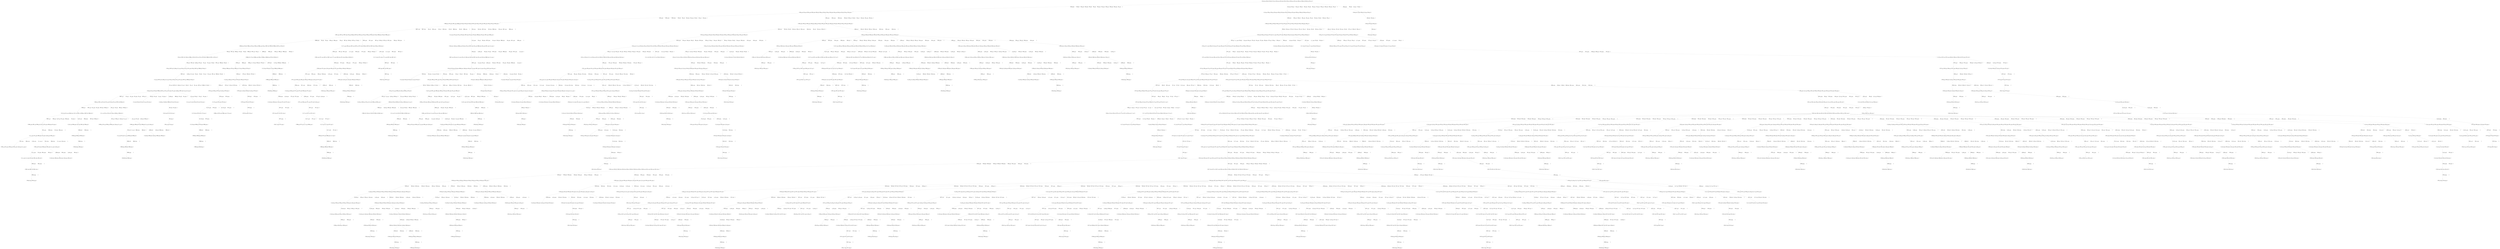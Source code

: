 digraph {
	nodesep="1.5"; ranksep=2;
	node [shape=plaintext];
	edge [color=gray];
	"{ N4_d_m, N9_d_f, N4_d_f, Z_9_a_f, N4_a_m, N3_d_m, N3_d_f, N4_a_f, N9_a_m, N3_a_m, N54_a_f, N54_d_f, N9_d_m, N3_a_f, }" -> "{ N9_a_m, N3_a_m, N55_a_m, N55_d_m, N54_d_f, N54_a_f, N4_d_f, N4_a_f, N4_d_m, N4_a_m, N9_d_m, N3_d_f, N3_a_f, N3_d_m, }" [label="{N4_d_m,	N4_d_f,	N4_a_m,	N3_d_m,	N3_d_f,	N4_a_f,	N9_a_m,	N3_a_m,	N54_a_f,	N54_d_f,	N9_d_m,	N3_a_f,	}"];
	"{ N9_a_m, N3_a_m, N55_a_m, N55_d_m, N54_d_f, N54_a_f, N4_d_f, N4_a_f, N4_d_m, N4_a_m, N9_d_m, N3_d_f, N3_a_f, N3_d_m, }" -> "{ N68_a_m, N4_a_m, N67_a_m, N68_d_m, N3_d_f, N3_d_m, N4_d_m, N67_d_m, N4_a_f, N3_a_m, N55_a_m, N4_d_f, N3_a_f, N55_d_m, }" [label="{N3_a_m,	N55_a_m,	N55_d_m,	N4_d_f,	N4_a_f,	N4_d_m,	N4_a_m,	N3_d_f,	N3_a_f,	N3_d_m,	}"];
	"{ N68_a_m, N4_a_m, N67_a_m, N68_d_m, N3_d_f, N3_d_m, N4_d_m, N67_d_m, N4_a_f, N3_a_m, N55_a_m, N4_d_f, N3_a_f, N55_d_m, }" -> "{ N67_a_m, N67_a_f, N67_d_m, N4_a_f, N26_d_f, N67_d_f, N55_a_m, N3_a_f, N26_a_f, N55_d_m, N3_d_f, N68_d_m, N4_d_f, N68_a_m, }" [label="{N67_a_m,	N67_d_m,	N4_a_f,	N55_a_m,	N3_a_f,	N55_d_m,	N3_d_f,	N68_d_m,	N4_d_f,	N68_a_m,	}"];
	"{ N67_a_m, N67_a_f, N67_d_m, N4_a_f, N26_d_f, N67_d_f, N55_a_m, N3_a_f, N26_a_f, N55_d_m, N3_d_f, N68_d_m, N4_d_f, N68_a_m, }" -> "{ N68_d_m, N3_d_f, N68_a_f, N3_a_f, N26_a_f, N68_a_m, N4_a_f, N67_d_f, N26_d_f, N68_d_f, N67_a_f, N4_d_f, }" [label="{N68_d_m,	N3_d_f,	N3_a_f,	N26_a_f,	N68_a_m,	N4_a_f,	N67_d_f,	N26_d_f,	N67_a_f,	N4_d_f,	}"];
	"{ N68_d_m, N3_d_f, N68_a_f, N3_a_f, N26_a_f, N68_a_m, N4_a_f, N67_d_f, N26_d_f, N68_d_f, N67_a_f, N4_d_f, }" -> "{ N4_a_f, N67_d_f, Z_68_a_f, N68_a_f, N3_d_f, N1_a_f, N1_a_m, N4_d_f, N68_d_f, N67_a_f, N3_a_f, }" [label="{N4_a_f,	N67_d_f,	N68_a_f,	N3_d_f,	N4_d_f,	N68_d_f,	N67_a_f,	N3_a_f,	}"];
	"{ N4_a_f, N67_d_f, Z_68_a_f, N68_a_f, N3_d_f, N1_a_f, N1_a_m, N4_d_f, N68_d_f, N67_a_f, N3_a_f, }" -> "{ N4_a_f, N67_d_f, Z_68_a_f, Z_3_a_f, N3_a_f, N1_a_f, N1_a_m, N3_d_f, N67_a_f, N68_d_f, N4_d_f, }" [label="{N4_a_f,	N67_d_f,	Z_68_a_f,	N3_a_f,	N1_a_f,	N1_a_m,	N3_d_f,	N67_a_f,	N68_d_f,	N4_d_f,	}"];
	"{ N4_a_f, N67_d_f, Z_68_a_f, Z_3_a_f, N3_a_f, N1_a_f, N1_a_m, N3_d_f, N67_a_f, N68_d_f, N4_d_f, }" -> "{ Z_4_a_f, N67_d_f, Z_68_a_f, Z_3_a_f, N4_a_f, N3_d_f, N1_a_f, N1_a_m, N67_a_f, N68_d_f, N4_d_f, }" [label="{N67_d_f,	Z_68_a_f,	Z_3_a_f,	N4_a_f,	N3_d_f,	N1_a_f,	N1_a_m,	N67_a_f,	N68_d_f,	N4_d_f,	}"];
	"{ Z_4_a_f, N67_d_f, Z_68_a_f, Z_3_a_f, N4_a_f, N3_d_f, N1_a_f, N1_a_m, N67_a_f, N68_d_f, N4_d_f, }" -> "{ N4_d_f, N1_d_f, N3_d_f, N68_d_f, N67_a_f, N1_a_f, N1_d_m, N1_a_m, Z_68_a_f, N67_d_f, Z_3_a_f, Z_4_a_f, }" [label="{Z_4_a_f,	N67_d_f,	Z_68_a_f,	Z_3_a_f,	N3_d_f,	N1_a_f,	N1_a_m,	N67_a_f,	N68_d_f,	N4_d_f,	}"];
	"{ N4_d_f, N1_d_f, N3_d_f, N68_d_f, N67_a_f, N1_a_f, N1_d_m, N1_a_m, Z_68_a_f, N67_d_f, Z_3_a_f, Z_4_a_f, }" -> "{ N64_a_f, N67_a_f, N1_d_f, N1_a_m, N1_d_m, N1_a_f, N67_d_f, N64_d_f, }" [label="{N67_a_f,	N1_d_f,	N1_a_m,	N1_d_m,	N1_a_f,	N67_d_f,	}"];
	"{ N64_a_f, N67_a_f, N1_d_f, N1_a_m, N1_d_m, N1_a_f, N67_d_f, N64_d_f, }" -> "{ N1_d_m, N1_a_m, N64_d_m, Z_67_a_f, N67_a_f, N64_a_f, N67_d_f, N64_d_f, }" [label="{N64_a_f,	N67_a_f,	N1_a_m,	N1_d_m,	N67_d_f,	N64_d_f,	}"];
	"{ N1_d_m, N1_a_m, N64_d_m, Z_67_a_f, N67_a_f, N64_a_f, N67_d_f, N64_d_f, }" -> "{ N64_a_m, N67_a_f, N64_a_f, Z_67_a_f, N1_a_m, N64_d_m, N1_d_m, }" [label="{N67_a_f,	N64_a_f,	Z_67_a_f,	N1_a_m,	N64_d_m,	N1_d_m,	}"];
	"{ N64_a_m, N67_a_f, N64_a_f, Z_67_a_f, N1_a_m, N64_d_m, N1_d_m, }" -> "{ Z_1_a_m, N1_a_m, N64_d_m, N1_d_m, Z_64_a_m, N64_a_m, }" [label="{N1_a_m,	N64_d_m,	N1_d_m,	N64_a_m,	}"];
	"{ Z_1_a_m, N1_a_m, N64_d_m, N1_d_m, Z_64_a_m, N64_a_m, }" -> "{ N61_a_f, N1_a_m, N64_a_m, N61_a_m, Z_64_a_m, Z_1_a_m, }" [label="{N1_a_m,	N64_a_m,	Z_64_a_m,	Z_1_a_m,	}"];
	"{ Z_1_a_m, N1_a_m, N64_d_m, N1_d_m, Z_64_a_m, N64_a_m, }" -> "{ N61_d_f, N1_d_m, N64_d_m, N61_d_m, Z_1_a_m, Z_64_a_m, }" [label="{N1_d_m,	N64_d_m,	Z_1_a_m,	Z_64_a_m,	}"];
	"{ N61_d_f, N1_d_m, N64_d_m, N61_d_m, Z_1_a_m, Z_64_a_m, }" -> "{ Z_1_a_m, Z_1_d_m, N1_d_m, N61_d_m, N61_d_f, }" [label="{Z_1_a_m,	N1_d_m,	N61_d_m,	N61_d_f,	}"];
	"{ Z_1_a_m, Z_1_d_m, N1_d_m, N61_d_m, N61_d_f, }" -> "{ N61_d_g, N61_d_f, N61_d_m, }" [label="{N61_d_f,	N61_d_m,	}"];
	"{ N61_d_g, N61_d_f, N61_d_m, }" -> "{ D0_61_d_p, N61_d_g, }" [label="{N61_d_g,	}"];
	"{ N61_d_f, N1_d_m, N64_d_m, N61_d_m, Z_1_a_m, Z_64_a_m, }" -> "{ Z_64_d_m, N64_d_m, N61_d_m, Z_64_a_m, N61_d_f, }" [label="{N64_d_m,	N61_d_m,	Z_64_a_m,	N61_d_f,	}"];
	"{ N1_d_m, N1_a_m, N64_d_m, Z_67_a_f, N67_a_f, N64_a_f, N67_d_f, N64_d_f, }" -> "{ Z_67_a_f, N64_d_m, Z_67_d_f, N67_d_f, N64_d_f, }" [label="{Z_67_a_f,	N64_d_m,	N67_d_f,	N64_d_f,	}"];
	"{ Z_67_a_f, N64_d_m, Z_67_d_f, N67_d_f, N64_d_f, }" -> "{ N64_d_g, N64_d_f, N64_d_m, }" [label="{N64_d_f,	N64_d_m,	}"];
	"{ N64_d_g, N64_d_f, N64_d_m, }" -> "{ D0_64_d_p, N64_d_g, }" [label="{N64_d_g,	}"];
	"{ N64_a_f, N67_a_f, N1_d_f, N1_a_m, N1_d_m, N1_a_f, N67_d_f, N64_d_f, }" -> "{ Z_1_a_f, N1_a_f, N1_d_f, Z_64_a_f, N64_a_f, N64_d_f, }" [label="{N1_a_f,	N1_d_f,	N64_a_f,	N64_d_f,	}"];
	"{ Z_1_a_f, N1_a_f, N1_d_f, Z_64_a_f, N64_a_f, N64_d_f, }" -> "{ N60_a_f, N1_a_f, N64_a_f, N60_a_m, Z_64_a_f, Z_1_a_f, }" [label="{N1_a_f,	N64_a_f,	Z_64_a_f,	Z_1_a_f,	}"];
	"{ Z_1_a_f, N1_a_f, N1_d_f, Z_64_a_f, N64_a_f, N64_d_f, }" -> "{ N60_d_m, N60_d_f, N1_d_f, N64_d_f, Z_1_a_f, Z_64_a_f, }" [label="{Z_1_a_f,	N1_d_f,	Z_64_a_f,	N64_d_f,	}"];
	"{ N60_d_m, N60_d_f, N1_d_f, N64_d_f, Z_1_a_f, Z_64_a_f, }" -> "{ Z_1_d_f, N1_d_f, Z_1_a_f, N60_d_m, N60_d_f, }" [label="{N1_d_f,	Z_1_a_f,	N60_d_m,	N60_d_f,	}"];
	"{ Z_1_d_f, N1_d_f, Z_1_a_f, N60_d_m, N60_d_f, }" -> "{ N60_d_g, N60_d_f, N60_d_m, }" [label="{N60_d_f,	N60_d_m,	}"];
	"{ N60_d_g, N60_d_f, N60_d_m, }" -> "{ D0_60_d_p, N60_d_g, }" [label="{N60_d_g,	}"];
	"{ N60_d_m, N60_d_f, N1_d_f, N64_d_f, Z_1_a_f, Z_64_a_f, }" -> "{ Z_64_d_f, N64_d_f, Z_64_a_f, N60_d_m, N60_d_f, }" [label="{N64_d_f,	Z_64_a_f,	N60_d_m,	N60_d_f,	}"];
	"{ N4_d_f, N1_d_f, N3_d_f, N68_d_f, N67_a_f, N1_a_f, N1_d_m, N1_a_m, Z_68_a_f, N67_d_f, Z_3_a_f, Z_4_a_f, }" -> "{ Z_4_d_f, N4_d_f, N1_d_f, Z_4_a_f, N1_d_m, }" [label="{N4_d_f,	N1_d_f,	Z_4_a_f,	N1_d_m,	}"];
	"{ N4_d_f, N1_d_f, N3_d_f, N68_d_f, N67_a_f, N1_a_f, N1_d_m, N1_a_m, Z_68_a_f, N67_d_f, Z_3_a_f, Z_4_a_f, }" -> "{ Z_68_a_f, Z_68_d_f, N68_d_f, N1_d_f, N1_d_m, }" [label="{Z_68_a_f,	N68_d_f,	N1_d_f,	N1_d_m,	}"];
	"{ Z_68_a_f, Z_68_d_f, N68_d_f, N1_d_f, N1_d_m, }" -> "{ N1_d_g, N1_d_f, N1_d_m, }" [label="{N1_d_f,	N1_d_m,	}"];
	"{ N1_d_g, N1_d_f, N1_d_m, }" -> "{ D0_1_d_p, N1_d_g, }" [label="{N1_d_g,	}"];
	"{ N4_d_f, N1_d_f, N3_d_f, N68_d_f, N67_a_f, N1_a_f, N1_d_m, N1_a_m, Z_68_a_f, N67_d_f, Z_3_a_f, Z_4_a_f, }" -> "{ Z_3_a_f, Z_3_d_f, N3_d_f, N1_d_f, N1_d_m, }" [label="{Z_3_a_f,	N3_d_f,	N1_d_f,	N1_d_m,	}"];
	"{ N68_d_m, N3_d_f, N68_a_f, N3_a_f, N26_a_f, N68_a_m, N4_a_f, N67_d_f, N26_d_f, N68_d_f, N67_a_f, N4_d_f, }" -> "{ N68_d_f, Z_70_a_f, N68_a_m, N26_a_f, N68_a_f, N68_d_m, N70_d_f, N26_d_f, }" [label="{N68_d_f,	N68_a_m,	N26_a_f,	N68_a_f,	N68_d_m,	N26_d_f,	}"];
	"{ N68_d_f, Z_70_a_f, N68_a_m, N26_a_f, N68_a_f, N68_d_m, N70_d_f, N26_d_f, }" -> "{ N26_a_f, N68_a_m, N70_a_f, N68_a_f, Z_70_a_f, N26_d_f, N70_d_f, }" [label="{N26_a_f,	N68_a_m,	N68_a_f,	Z_70_a_f,	N26_d_f,	N70_d_f,	}"];
	"{ N26_a_f, N68_a_m, N70_a_f, N68_a_f, Z_70_a_f, N26_d_f, N70_d_f, }" -> "{ Z_26_a_f, N26_a_f, N70_a_f, N70_d_m, N26_d_f, N70_d_f, }" [label="{N26_a_f,	N70_a_f,	N26_d_f,	N70_d_f,	}"];
	"{ Z_26_a_f, N26_a_f, N70_a_f, N70_d_m, N26_d_f, N70_d_f, }" -> "{ N70_a_m, N26_a_f, N70_a_f, Z_26_a_f, N70_d_m, }" [label="{N26_a_f,	N70_a_f,	Z_26_a_f,	N70_d_m,	}"];
	"{ N70_a_m, N26_a_f, N70_a_f, Z_26_a_f, N70_d_m, }" -> "{ Z_70_a_m, N70_a_m, N70_d_m, }" [label="{N70_a_m,	N70_d_m,	}"];
	"{ Z_70_a_m, N70_a_m, N70_d_m, }" -> "{ Z_70_d_m, N70_d_m, Z_70_a_m, }" [label="{Z_70_a_m,	N70_d_m,	}"];
	"{ Z_70_d_m, N70_d_m, Z_70_a_m, }" -> "{ Z_70_d_m, N69_d_f, N70_d_m, N69_d_m, }" [label="{Z_70_d_m,	N70_d_m,	}"];
	"{ Z_70_d_m, N69_d_f, N70_d_m, N69_d_m, }" -> "{ N69_d_f, N69_d_g, N69_d_m, }" [label="{N69_d_f,	N69_d_m,	}"];
	"{ N69_d_f, N69_d_g, N69_d_m, }" -> "{ N69_d_g, D0_69_d_p, }" [label="{N69_d_g,	}"];
	"{ Z_70_a_m, N70_a_m, N70_d_m, }" -> "{ N69_a_f, N70_a_m, N69_a_m, Z_70_a_m, }" [label="{Z_70_a_m,	N70_a_m,	}"];
	"{ Z_26_a_f, N26_a_f, N70_a_f, N70_d_m, N26_d_f, N70_d_f, }" -> "{ N70_d_m, Z_26_d_f, N26_d_f, Z_26_a_f, N70_d_f, }" [label="{N70_d_m,	N26_d_f,	Z_26_a_f,	N70_d_f,	}"];
	"{ N70_d_m, Z_26_d_f, N26_d_f, Z_26_a_f, N70_d_f, }" -> "{ N70_d_g, N70_d_f, N70_d_m, }" [label="{N70_d_f,	N70_d_m,	}"];
	"{ N70_d_g, N70_d_f, N70_d_m, }" -> "{ N70_d_g, D0_70_d_p, }" [label="{N70_d_g,	}"];
	"{ N68_d_f, Z_70_a_f, N68_a_m, N26_a_f, N68_a_f, N68_d_m, N70_d_f, N26_d_f, }" -> "{ Z_70_d_f, N70_d_f, Z_70_a_f, N68_d_f, N68_d_m, }" [label="{N70_d_f,	Z_70_a_f,	N68_d_f,	N68_d_m,	}"];
	"{ Z_70_d_f, N70_d_f, Z_70_a_f, N68_d_f, N68_d_m, }" -> "{ N68_d_g, N68_d_f, N68_d_m, }" [label="{N68_d_f,	N68_d_m,	}"];
	"{ N68_d_g, N68_d_f, N68_d_m, }" -> "{ D0_68_d_p, N68_d_g, }" [label="{N68_d_g,	}"];
	"{ N67_a_m, N67_a_f, N67_d_m, N4_a_f, N26_d_f, N67_d_f, N55_a_m, N3_a_f, N26_a_f, N55_d_m, N3_d_f, N68_d_m, N4_d_f, N68_a_m, }" -> "{ Z_71_a_m, N55_a_m, N67_a_m, N67_a_f, N71_d_m, N26_d_f, N67_d_f, N67_d_m, N26_a_f, N55_d_m, }" [label="{N55_a_m,	N67_a_m,	N67_a_f,	N26_d_f,	N67_d_f,	N67_d_m,	N26_a_f,	N55_d_m,	}"];
	"{ Z_71_a_m, N55_a_m, N67_a_m, N67_a_f, N71_d_m, N26_d_f, N67_d_f, N67_d_m, N26_a_f, N55_d_m, }" -> "{ N55_a_m, N71_a_m, N67_a_f, N67_a_m, Z_71_a_m, N55_d_m, N71_d_m, N26_a_f, N26_d_f, }" [label="{N55_a_m,	N67_a_f,	N67_a_m,	Z_71_a_m,	N55_d_m,	N71_d_m,	N26_a_f,	N26_d_f,	}"];
	"{ N55_a_m, N71_a_m, N67_a_f, N67_a_m, Z_71_a_m, N55_d_m, N71_d_m, N26_a_f, N26_d_f, }" -> "{ N55_d_m, N71_d_m, Z_55_a_m, N55_a_m, N71_a_m, N26_a_f, N26_d_f, N26_d_m, }" [label="{N55_d_m,	N71_d_m,	N55_a_m,	N71_a_m,	N26_a_f,	N26_d_f,	}"];
	"{ N55_d_m, N71_d_m, Z_55_a_m, N55_a_m, N71_a_m, N26_a_f, N26_d_f, N26_d_m, }" -> "{ N71_a_m, N55_a_m, N26_a_m, N26_a_f, N26_d_m, Z_55_a_m, N71_d_m, }" [label="{N71_a_m,	N55_a_m,	N26_a_f,	N26_d_m,	Z_55_a_m,	N71_d_m,	}"];
	"{ N71_a_m, N55_a_m, N26_a_m, N26_a_f, N26_d_m, Z_55_a_m, N71_d_m, }" -> "{ Z_26_a_m, N26_a_m, N71_a_m, N71_d_f, N26_d_m, N71_d_m, }" [label="{N26_a_m,	N71_a_m,	N26_d_m,	N71_d_m,	}"];
	"{ Z_26_a_m, N26_a_m, N71_a_m, N71_d_f, N26_d_m, N71_d_m, }" -> "{ Z_26_d_m, N26_d_m, Z_26_a_m, N71_d_f, N71_d_m, }" [label="{N26_d_m,	Z_26_a_m,	N71_d_f,	N71_d_m,	}"];
	"{ Z_26_d_m, N26_d_m, Z_26_a_m, N71_d_f, N71_d_m, }" -> "{ N71_d_g, N71_d_f, N71_d_m, }" [label="{N71_d_f,	N71_d_m,	}"];
	"{ N71_d_g, N71_d_f, N71_d_m, }" -> "{ D0_71_d_p, N71_d_g, }" [label="{N71_d_g,	}"];
	"{ Z_26_a_m, N26_a_m, N71_a_m, N71_d_f, N26_d_m, N71_d_m, }" -> "{ N71_a_f, N26_a_m, N71_a_m, N71_d_f, Z_26_a_m, }" [label="{N26_a_m,	N71_a_m,	N71_d_f,	Z_26_a_m,	}"];
	"{ N71_a_f, N26_a_m, N71_a_m, N71_d_f, Z_26_a_m, }" -> "{ Z_71_a_f, N71_a_f, N71_d_f, }" [label="{N71_a_f,	N71_d_f,	}"];
	"{ Z_71_a_f, N71_a_f, N71_d_f, }" -> "{ N66_a_f, N71_a_f, Z_71_a_f, N66_a_m, }" [label="{Z_71_a_f,	N71_a_f,	}"];
	"{ Z_71_a_f, N71_a_f, N71_d_f, }" -> "{ Z_71_a_f, Z_71_d_f, N71_d_f, }" [label="{Z_71_a_f,	N71_d_f,	}"];
	"{ Z_71_a_f, Z_71_d_f, N71_d_f, }" -> "{ N66_d_f, N71_d_f, N66_d_m, Z_71_d_f, }" [label="{Z_71_d_f,	N71_d_f,	}"];
	"{ N66_d_f, N71_d_f, N66_d_m, Z_71_d_f, }" -> "{ N66_d_g, N66_d_f, N66_d_m, }" [label="{N66_d_f,	N66_d_m,	}"];
	"{ N66_d_g, N66_d_f, N66_d_m, }" -> "{ D0_66_d_p, N66_d_g, }" [label="{N66_d_g,	}"];
	"{ N71_a_m, N55_a_m, N26_a_m, N26_a_f, N26_d_m, Z_55_a_m, N71_d_m, }" -> "{ D0_26_a_x, N26_a_f, N26_a_m, }" [label="{N26_a_f,	N26_a_m,	}"];
	"{ N55_d_m, N71_d_m, Z_55_a_m, N55_a_m, N71_a_m, N26_a_f, N26_d_f, N26_d_m, }" -> "{ N55_d_m, Z_55_a_m, Z_55_d_m, N26_d_m, N26_d_f, }" [label="{N55_d_m,	Z_55_a_m,	N26_d_m,	N26_d_f,	}"];
	"{ N55_d_m, Z_55_a_m, Z_55_d_m, N26_d_m, N26_d_f, }" -> "{ N26_d_g, N26_d_f, N26_d_m, }" [label="{N26_d_f,	N26_d_m,	}"];
	"{ N26_d_g, N26_d_f, N26_d_m, }" -> "{ D0_26_d_p, N26_d_g, }" [label="{N26_d_g,	}"];
	"{ Z_71_a_m, N55_a_m, N67_a_m, N67_a_f, N71_d_m, N26_d_f, N67_d_f, N67_d_m, N26_a_f, N55_d_m, }" -> "{ Z_71_d_m, N71_d_m, Z_71_a_m, N67_d_m, N67_d_f, }" [label="{N71_d_m,	Z_71_a_m,	N67_d_m,	N67_d_f,	}"];
	"{ Z_71_d_m, N71_d_m, Z_71_a_m, N67_d_m, N67_d_f, }" -> "{ N67_d_g, N67_d_f, N67_d_m, }" [label="{N67_d_f,	N67_d_m,	}"];
	"{ N67_d_g, N67_d_f, N67_d_m, }" -> "{ D0_67_d_p, N67_d_g, }" [label="{N67_d_g,	}"];
	"{ N68_a_m, N4_a_m, N67_a_m, N68_d_m, N3_d_f, N3_d_m, N4_d_m, N67_d_m, N4_a_f, N3_a_m, N55_a_m, N4_d_f, N3_a_f, N55_d_m, }" -> "{ Z_3_a_m, N3_a_m, N2_a_f, N4_d_m, N67_d_m, N2_a_m, N3_d_m, N68_d_m, N4_a_m, N67_a_m, N68_a_m, }" [label="{N3_a_m,	N4_d_m,	N67_d_m,	N3_d_m,	N68_d_m,	N4_a_m,	N67_a_m,	N68_a_m,	}"];
	"{ Z_3_a_m, N3_a_m, N2_a_f, N4_d_m, N67_d_m, N2_a_m, N3_d_m, N68_d_m, N4_a_m, N67_a_m, N68_a_m, }" -> "{ N4_d_m, Z_68_a_m, N68_a_m, N3_d_m, N2_a_f, N67_d_m, N2_a_m, N68_d_m, N4_a_m, N67_a_m, Z_3_a_m, }" [label="{Z_3_a_m,	N2_a_f,	N4_d_m,	N67_d_m,	N2_a_m,	N3_d_m,	N68_d_m,	N4_a_m,	N67_a_m,	N68_a_m,	}"];
	"{ N4_d_m, Z_68_a_m, N68_a_m, N3_d_m, N2_a_f, N67_d_m, N2_a_m, N68_d_m, N4_a_m, N67_a_m, Z_3_a_m, }" -> "{ N67_a_m, N4_a_m, Z_4_a_m, N2_a_f, Z_68_a_m, N4_d_m, N67_d_m, N2_a_m, N3_d_m, N68_d_m, Z_3_a_m, }" [label="{N4_d_m,	Z_68_a_m,	N3_d_m,	N2_a_f,	N67_d_m,	N2_a_m,	N68_d_m,	N4_a_m,	N67_a_m,	Z_3_a_m,	}"];
	"{ N67_a_m, N4_a_m, Z_4_a_m, N2_a_f, Z_68_a_m, N4_d_m, N67_d_m, N2_a_m, N3_d_m, N68_d_m, Z_3_a_m, }" -> "{ N2_d_f, N2_d_m, N3_d_m, N68_d_m, Z_68_a_m, N4_d_m, Z_4_a_m, N67_a_m, Z_3_a_m, N2_a_f, N67_d_m, N2_a_m, }" [label="{N67_a_m,	Z_4_a_m,	N2_a_f,	Z_68_a_m,	N4_d_m,	N67_d_m,	N2_a_m,	N3_d_m,	N68_d_m,	Z_3_a_m,	}"];
	"{ N2_d_f, N2_d_m, N3_d_m, N68_d_m, Z_68_a_m, N4_d_m, Z_4_a_m, N67_a_m, Z_3_a_m, N2_a_f, N67_d_m, N2_a_m, }" -> "{ Z_3_d_m, N3_d_m, N2_d_m, Z_3_a_m, N2_d_f, }" [label="{N3_d_m,	N2_d_m,	Z_3_a_m,	N2_d_f,	}"];
	"{ N2_d_f, N2_d_m, N3_d_m, N68_d_m, Z_68_a_m, N4_d_m, Z_4_a_m, N67_a_m, Z_3_a_m, N2_a_f, N67_d_m, N2_a_m, }" -> "{ N2_d_m, N65_a_f, N67_a_m, N2_a_f, N2_d_f, N65_d_f, N67_d_m, N2_a_m, }" [label="{N2_d_m,	N67_a_m,	N2_a_f,	N2_d_f,	N67_d_m,	N2_a_m,	}"];
	"{ N2_d_m, N65_a_f, N67_a_m, N2_a_f, N2_d_f, N65_d_f, N67_d_m, N2_a_m, }" -> "{ N2_a_f, Z_2_a_f, N65_d_f, Z_65_a_f, N65_a_f, N2_d_f, }" [label="{N2_a_f,	N65_d_f,	N65_a_f,	N2_d_f,	}"];
	"{ N2_a_f, Z_2_a_f, N65_d_f, Z_65_a_f, N65_a_f, N2_d_f, }" -> "{ Z_65_a_f, N62_a_f, N2_a_f, Z_2_a_f, N65_a_f, N62_a_m, }" [label="{N2_a_f,	Z_2_a_f,	Z_65_a_f,	N65_a_f,	}"];
	"{ N2_a_f, Z_2_a_f, N65_d_f, Z_65_a_f, N65_a_f, N2_d_f, }" -> "{ N62_d_f, N2_d_f, N65_d_f, Z_65_a_f, N62_d_m, Z_2_a_f, }" [label="{Z_2_a_f,	N65_d_f,	Z_65_a_f,	N2_d_f,	}"];
	"{ N62_d_f, N2_d_f, N65_d_f, Z_65_a_f, N62_d_m, Z_2_a_f, }" -> "{ N65_d_f, Z_65_a_f, Z_65_d_f, N62_d_f, N62_d_m, }" [label="{N65_d_f,	Z_65_a_f,	N62_d_f,	N62_d_m,	}"];
	"{ N62_d_f, N2_d_f, N65_d_f, Z_65_a_f, N62_d_m, Z_2_a_f, }" -> "{ Z_2_a_f, Z_2_d_f, N2_d_f, N62_d_f, N62_d_m, }" [label="{Z_2_a_f,	N2_d_f,	N62_d_f,	N62_d_m,	}"];
	"{ Z_2_a_f, Z_2_d_f, N2_d_f, N62_d_f, N62_d_m, }" -> "{ N62_d_g, N62_d_f, N62_d_m, }" [label="{N62_d_f,	N62_d_m,	}"];
	"{ N62_d_g, N62_d_f, N62_d_m, }" -> "{ D0_62_d_p, N62_d_g, }" [label="{N62_d_g,	}"];
	"{ N2_d_m, N65_a_f, N67_a_m, N2_a_f, N2_d_f, N65_d_f, N67_d_m, N2_a_m, }" -> "{ Z_67_a_m, N67_a_m, N65_d_m, N65_a_f, N2_d_m, N67_d_m, N2_a_m, N65_d_f, }" [label="{N67_a_m,	N65_a_f,	N2_d_m,	N67_d_m,	N2_a_m,	N65_d_f,	}"];
	"{ Z_67_a_m, N67_a_m, N65_d_m, N65_a_f, N2_d_m, N67_d_m, N2_a_m, N65_d_f, }" -> "{ N65_a_f, N2_d_m, N65_a_m, N65_d_m, N67_a_m, Z_67_a_m, N2_a_m, }" [label="{N65_a_f,	N2_d_m,	N65_d_m,	N67_a_m,	Z_67_a_m,	N2_a_m,	}"];
	"{ N65_a_f, N2_d_m, N65_a_m, N65_d_m, N67_a_m, Z_67_a_m, N2_a_m, }" -> "{ N65_a_m, N2_d_m, Z_2_a_m, N2_a_m, Z_65_a_m, N65_d_m, }" [label="{N65_a_m,	N2_d_m,	N2_a_m,	N65_d_m,	}"];
	"{ N65_a_m, N2_d_m, Z_2_a_m, N2_a_m, Z_65_a_m, N65_d_m, }" -> "{ N63_a_f, N2_a_m, N65_a_m, Z_2_a_m, N63_a_m, Z_65_a_m, }" [label="{N2_a_m,	N65_a_m,	Z_2_a_m,	Z_65_a_m,	}"];
	"{ N65_a_m, N2_d_m, Z_2_a_m, N2_a_m, Z_65_a_m, N65_d_m, }" -> "{ Z_65_a_m, N63_d_f, N2_d_m, Z_2_a_m, N65_d_m, N63_d_m, }" [label="{Z_65_a_m,	N2_d_m,	Z_2_a_m,	N65_d_m,	}"];
	"{ Z_65_a_m, N63_d_f, N2_d_m, Z_2_a_m, N65_d_m, N63_d_m, }" -> "{ Z_65_d_m, N65_d_m, Z_65_a_m, N63_d_f, N63_d_m, }" [label="{N65_d_m,	Z_65_a_m,	N63_d_f,	N63_d_m,	}"];
	"{ Z_65_a_m, N63_d_f, N2_d_m, Z_2_a_m, N65_d_m, N63_d_m, }" -> "{ N63_d_m, Z_2_d_m, N2_d_m, Z_2_a_m, N63_d_f, }" [label="{N63_d_m,	N2_d_m,	Z_2_a_m,	N63_d_f,	}"];
	"{ N63_d_m, Z_2_d_m, N2_d_m, Z_2_a_m, N63_d_f, }" -> "{ N63_d_f, N63_d_g, N63_d_m, }" [label="{N63_d_f,	N63_d_m,	}"];
	"{ N63_d_f, N63_d_g, N63_d_m, }" -> "{ D0_63_d_p, N63_d_g, }" [label="{N63_d_g,	}"];
	"{ Z_67_a_m, N67_a_m, N65_d_m, N65_a_f, N2_d_m, N67_d_m, N2_a_m, N65_d_f, }" -> "{ Z_67_a_m, Z_67_d_m, N67_d_m, N65_d_f, N65_d_m, }" [label="{Z_67_a_m,	N67_d_m,	N65_d_f,	N65_d_m,	}"];
	"{ Z_67_a_m, Z_67_d_m, N67_d_m, N65_d_f, N65_d_m, }" -> "{ N65_d_f, N65_d_g, N65_d_m, }" [label="{N65_d_f,	N65_d_m,	}"];
	"{ N65_d_f, N65_d_g, N65_d_m, }" -> "{ D0_65_d_p, N65_d_g, }" [label="{N65_d_g,	}"];
	"{ N2_d_f, N2_d_m, N3_d_m, N68_d_m, Z_68_a_m, N4_d_m, Z_4_a_m, N67_a_m, Z_3_a_m, N2_a_f, N67_d_m, N2_a_m, }" -> "{ N2_d_m, Z_68_d_m, N68_d_m, Z_68_a_m, N2_d_f, }" [label="{N2_d_m,	N68_d_m,	Z_68_a_m,	N2_d_f,	}"];
	"{ N2_d_m, Z_68_d_m, N68_d_m, Z_68_a_m, N2_d_f, }" -> "{ N2_d_g, N2_d_f, N2_d_m, }" [label="{N2_d_f,	N2_d_m,	}"];
	"{ N2_d_g, N2_d_f, N2_d_m, }" -> "{ N2_d_g, D0_2_d_p, }" [label="{N2_d_g,	}"];
	"{ N2_d_f, N2_d_m, N3_d_m, N68_d_m, Z_68_a_m, N4_d_m, Z_4_a_m, N67_a_m, Z_3_a_m, N2_a_f, N67_d_m, N2_a_m, }" -> "{ Z_4_d_m, N4_d_m, Z_4_a_m, N2_d_f, N2_d_m, }" [label="{N4_d_m,	Z_4_a_m,	N2_d_f,	N2_d_m,	}"];
	"{ N9_a_m, N3_a_m, N55_a_m, N55_d_m, N54_d_f, N54_a_f, N4_d_f, N4_a_f, N4_d_m, N4_a_m, N9_d_m, N3_d_f, N3_a_f, N3_d_m, }" -> "{ N55_d_m, N55_a_f, N54_a_m, N54_d_f, N54_a_f, N4_d_f, N9_a_m, N55_a_m, N54_d_m, N4_d_m, N55_d_f, N4_a_f, N4_a_m, N9_d_m, }" [label="{N9_a_m,	N55_a_m,	N55_d_m,	N54_d_f,	N54_a_f,	N4_d_f,	N4_a_f,	N4_d_m,	N4_a_m,	N9_d_m,	}"];
	"{ N55_d_m, N55_a_f, N54_a_m, N54_d_f, N54_a_f, N4_d_f, N9_a_m, N55_a_m, N54_d_m, N4_d_m, N55_d_f, N4_a_f, N4_a_m, N9_d_m, }" -> "{ N10_a_m, N9_a_m, N4_d_m, N4_d_f, N9_d_m, N10_d_m, N55_a_f, N54_a_m, N54_d_m, N4_a_f, N4_a_m, N55_d_f, }" [label="{N9_a_m,	N4_d_m,	N4_d_f,	N9_d_m,	N55_a_f,	N54_a_m,	N54_d_m,	N4_a_f,	N4_a_m,	N55_d_f,	}"];
	"{ N10_a_m, N9_a_m, N4_d_m, N4_d_f, N9_d_m, N10_d_m, N55_a_f, N54_a_m, N54_d_m, N4_a_f, N4_a_m, N55_d_f, }" -> "{ N4_a_m, Z_11_a_f, N4_d_m, N4_a_f, N4_d_f, N11_d_f, N55_a_f, N55_d_f, N9_a_m, N10_a_m, N9_d_m, N10_d_m, }" [label="{N10_a_m,	N9_a_m,	N4_d_m,	N4_d_f,	N9_d_m,	N10_d_m,	N55_a_f,	N4_a_f,	N4_a_m,	N55_d_f,	}"];
	"{ N4_a_m, Z_11_a_f, N4_d_m, N4_a_f, N4_d_f, N11_d_f, N55_a_f, N55_d_f, N9_a_m, N10_a_m, N9_d_m, N10_d_m, }" -> "{ N11_a_f, N4_a_f, Z_11_a_f, N4_a_m, N11_d_f, N55_a_f, N55_d_f, N9_a_m, N10_a_m, N9_d_m, N10_d_m, }" [label="{N4_a_f,	Z_11_a_f,	N4_a_m,	N11_d_f,	N55_a_f,	N55_d_f,	N9_a_m,	N10_a_m,	N9_d_m,	N10_d_m,	}"];
	"{ N11_a_f, N4_a_f, Z_11_a_f, N4_a_m, N11_d_f, N55_a_f, N55_d_f, N9_a_m, N10_a_m, N9_d_m, N10_d_m, }" -> "{ N11_a_m, N9_a_m, N11_a_f, N10_a_m, N55_d_f, N11_d_m, N9_d_m, N10_d_m, N11_d_f, N55_a_f, }" [label="{N9_a_m,	N11_a_f,	N10_a_m,	N55_d_f,	N9_d_m,	N10_d_m,	N11_d_f,	N55_a_f,	}"];
	"{ N11_a_m, N9_a_m, N11_a_f, N10_a_m, N55_d_f, N11_d_m, N9_d_m, N10_d_m, N11_d_f, N55_a_f, }" -> "{ N11_a_m, Z_11_a_m, N9_a_m, N9_d_m, Z_9_a_m, N11_d_m, N10_d_m, N10_a_m, Z_10_a_m, }" [label="{N11_a_m,	N9_a_m,	N9_d_m,	N11_d_m,	N10_d_m,	N10_a_m,	}"];
	"{ N11_a_m, Z_11_a_m, N9_a_m, N9_d_m, Z_9_a_m, N11_d_m, N10_d_m, N10_a_m, Z_10_a_m, }" -> "{ N9_a_m, N6_a_f, N10_a_m, N11_a_m, Z_11_a_m, N6_a_m, Z_9_a_m, Z_10_a_m, }" [label="{N9_a_m,	N10_a_m,	N11_a_m,	Z_11_a_m,	Z_9_a_m,	Z_10_a_m,	}"];
	"{ N11_a_m, Z_11_a_m, N9_a_m, N9_d_m, Z_9_a_m, N11_d_m, N10_d_m, N10_a_m, Z_10_a_m, }" -> "{ N6_d_f, N9_d_m, Z_9_a_m, N11_d_m, N10_d_m, N6_d_m, Z_10_a_m, Z_11_a_m, }" [label="{N9_d_m,	Z_9_a_m,	N11_d_m,	N10_d_m,	Z_10_a_m,	Z_11_a_m,	}"];
	"{ N6_d_f, N9_d_m, Z_9_a_m, N11_d_m, N10_d_m, N6_d_m, Z_10_a_m, Z_11_a_m, }" -> "{ Z_9_d_m, N9_d_m, Z_9_a_m, N6_d_f, N6_d_m, }" [label="{N9_d_m,	Z_9_a_m,	N6_d_f,	N6_d_m,	}"];
	"{ Z_9_d_m, N9_d_m, Z_9_a_m, N6_d_f, N6_d_m, }" -> "{ N6_d_g, N6_d_f, N6_d_m, }" [label="{N6_d_f,	N6_d_m,	}"];
	"{ N6_d_g, N6_d_f, N6_d_m, }" -> "{ D0_6_d_p, N6_d_g, }" [label="{N6_d_g,	}"];
	"{ N6_d_f, N9_d_m, Z_9_a_m, N11_d_m, N10_d_m, N6_d_m, Z_10_a_m, Z_11_a_m, }" -> "{ Z_10_d_m, N10_d_m, Z_10_a_m, N6_d_f, N6_d_m, }" [label="{N10_d_m,	Z_10_a_m,	N6_d_f,	N6_d_m,	}"];
	"{ N6_d_f, N9_d_m, Z_9_a_m, N11_d_m, N10_d_m, N6_d_m, Z_10_a_m, Z_11_a_m, }" -> "{ N6_d_m, Z_11_d_m, N11_d_m, Z_11_a_m, N6_d_f, }" [label="{N6_d_m,	N11_d_m,	Z_11_a_m,	N6_d_f,	}"];
	"{ N11_a_m, N9_a_m, N11_a_f, N10_a_m, N55_d_f, N11_d_m, N9_d_m, N10_d_m, N11_d_f, N55_a_f, }" -> "{ Z_24_a_f, N11_a_f, N24_d_f, N11_a_m, N11_d_f, N55_a_f, N11_d_m, N55_d_f, }" [label="{N11_a_f,	N11_a_m,	N11_d_f,	N55_a_f,	N11_d_m,	N55_d_f,	}"];
	"{ Z_24_a_f, N11_a_f, N24_d_f, N11_a_m, N11_d_f, N55_a_f, N11_d_m, N55_d_f, }" -> "{ N11_a_f, N24_d_f, N24_a_f, N55_a_f, N11_a_m, Z_24_a_f, N55_d_f, }" [label="{N11_a_f,	N24_d_f,	N55_a_f,	N11_a_m,	Z_24_a_f,	N55_d_f,	}"];
	"{ N11_a_f, N24_d_f, N24_a_f, N55_a_f, N11_a_m, Z_24_a_f, N55_d_f, }" -> "{ Z_55_a_f, N55_a_f, N24_a_f, N24_d_f, N55_d_f, N24_d_m, }" [label="{N55_a_f,	N24_a_f,	N24_d_f,	N55_d_f,	}"];
	"{ Z_55_a_f, N55_a_f, N24_a_f, N24_d_f, N55_d_f, N24_d_m, }" -> "{ Z_55_a_f, Z_55_d_f, N55_d_f, N24_d_f, N24_d_m, }" [label="{Z_55_a_f,	N55_d_f,	N24_d_f,	N24_d_m,	}"];
	"{ Z_55_a_f, Z_55_d_f, N55_d_f, N24_d_f, N24_d_m, }" -> "{ N24_d_g, N24_d_f, N24_d_m, }" [label="{N24_d_f,	N24_d_m,	}"];
	"{ N24_d_g, N24_d_f, N24_d_m, }" -> "{ D0_24_d_p, N24_d_g, }" [label="{N24_d_g,	}"];
	"{ Z_55_a_f, N55_a_f, N24_a_f, N24_d_f, N55_d_f, N24_d_m, }" -> "{ N24_a_m, N55_a_f, N24_a_f, Z_55_a_f, N24_d_m, }" [label="{N55_a_f,	N24_a_f,	Z_55_a_f,	N24_d_m,	}"];
	"{ N24_a_m, N55_a_f, N24_a_f, Z_55_a_f, N24_d_m, }" -> "{ D0_24_a_x, N24_a_f, N24_a_m, }" [label="{N24_a_f,	N24_a_m,	}"];
	"{ N24_a_m, N55_a_f, N24_a_f, Z_55_a_f, N24_d_m, }" -> "{ N24_a_m, Z_24_a_m, N24_d_m, }" [label="{N24_a_m,	N24_d_m,	}"];
	"{ N24_a_m, Z_24_a_m, N24_d_m, }" -> "{ N16_a_f, N24_a_m, Z_24_a_m, N16_a_m, }" [label="{N24_a_m,	Z_24_a_m,	}"];
	"{ N24_a_m, Z_24_a_m, N24_d_m, }" -> "{ Z_24_d_m, N24_d_m, Z_24_a_m, }" [label="{Z_24_a_m,	N24_d_m,	}"];
	"{ Z_24_d_m, N24_d_m, Z_24_a_m, }" -> "{ N16_d_f, N24_d_m, N16_d_m, Z_24_d_m, }" [label="{Z_24_d_m,	N24_d_m,	}"];
	"{ N16_d_f, N24_d_m, N16_d_m, Z_24_d_m, }" -> "{ N16_d_g, N16_d_m, N16_d_f, }" [label="{N16_d_m,	N16_d_f,	}"];
	"{ N16_d_g, N16_d_m, N16_d_f, }" -> "{ D0_16_d_p, N16_d_g, }" [label="{N16_d_g,	}"];
	"{ Z_24_a_f, N11_a_f, N24_d_f, N11_a_m, N11_d_f, N55_a_f, N11_d_m, N55_d_f, }" -> "{ Z_24_a_f, Z_24_d_f, N24_d_f, N11_d_f, N11_d_m, }" [label="{Z_24_a_f,	N24_d_f,	N11_d_f,	N11_d_m,	}"];
	"{ Z_24_a_f, Z_24_d_f, N24_d_f, N11_d_f, N11_d_m, }" -> "{ N11_d_g, N11_d_f, N11_d_m, }" [label="{N11_d_f,	N11_d_m,	}"];
	"{ N11_d_g, N11_d_f, N11_d_m, }" -> "{ N11_d_g, D0_11_d_p, }" [label="{N11_d_g,	}"];
	"{ N4_a_m, Z_11_a_f, N4_d_m, N4_a_f, N4_d_f, N11_d_f, N55_a_f, N55_d_f, N9_a_m, N10_a_m, N9_d_m, N10_d_m, }" -> "{ Z_11_d_f, N11_d_f, Z_11_a_f, N4_d_f, N4_d_m, }" [label="{N11_d_f,	Z_11_a_f,	N4_d_f,	N4_d_m,	}"];
	"{ N10_a_m, N9_a_m, N4_d_m, N4_d_f, N9_d_m, N10_d_m, N55_a_f, N54_a_m, N54_d_m, N4_a_f, N4_a_m, N55_d_f, }" -> "{ N4_a_f, Z_10_a_f, N4_d_m, N4_d_f, N4_a_m, N10_d_f, N54_d_m, N10_a_m, N54_a_m, N10_d_m, }" [label="{N4_a_f,	N4_d_m,	N4_d_f,	N4_a_m,	N54_d_m,	N10_a_m,	N54_a_m,	N10_d_m,	}"];
	"{ N4_a_f, Z_10_a_f, N4_d_m, N4_d_f, N4_a_m, N10_d_f, N54_d_m, N10_a_m, N54_a_m, N10_d_m, }" -> "{ N4_a_f, Z_10_a_f, N10_a_f, N10_d_f, N54_d_m, N4_a_m, N10_d_m, N10_a_m, N54_a_m, }" [label="{N4_a_f,	Z_10_a_f,	N10_d_f,	N54_d_m,	N4_a_m,	N10_d_m,	N10_a_m,	N54_a_m,	}"];
	"{ N4_a_f, Z_10_a_f, N10_a_f, N10_d_f, N54_d_m, N4_a_m, N10_d_m, N10_a_m, N54_a_m, }" -> "{ N23_d_f, N10_a_f, Z_23_a_f, N10_d_f, N54_d_m, N10_a_m, N10_d_m, N54_a_m, }" [label="{N10_a_f,	N10_d_f,	N54_d_m,	N10_a_m,	N10_d_m,	N54_a_m,	}"];
	"{ N23_d_f, N10_a_f, Z_23_a_f, N10_d_f, N54_d_m, N10_a_m, N10_d_m, N54_a_m, }" -> "{ N54_d_m, N23_a_f, N54_a_m, N10_a_f, N23_d_f, Z_23_a_f, N10_a_m, }" [label="{N54_d_m,	N54_a_m,	N10_a_f,	N23_d_f,	Z_23_a_f,	N10_a_m,	}"];
	"{ N54_d_m, N23_a_f, N54_a_m, N10_a_f, N23_d_f, Z_23_a_f, N10_a_m, }" -> "{ N54_a_m, Z_54_a_m, N23_a_f, N54_d_m, N23_d_f, N23_d_m, }" [label="{N54_a_m,	N23_a_f,	N54_d_m,	N23_d_f,	}"];
	"{ N54_a_m, Z_54_a_m, N23_a_f, N54_d_m, N23_d_f, N23_d_m, }" -> "{ Z_54_d_m, N54_d_m, Z_54_a_m, N23_d_f, N23_d_m, }" [label="{N54_d_m,	Z_54_a_m,	N23_d_f,	N23_d_m,	}"];
	"{ Z_54_d_m, N54_d_m, Z_54_a_m, N23_d_f, N23_d_m, }" -> "{ N23_d_g, N23_d_f, N23_d_m, }" [label="{N23_d_f,	N23_d_m,	}"];
	"{ N23_d_g, N23_d_f, N23_d_m, }" -> "{ D0_23_d_p, N23_d_g, }" [label="{N23_d_g,	}"];
	"{ N54_a_m, Z_54_a_m, N23_a_f, N54_d_m, N23_d_f, N23_d_m, }" -> "{ N23_a_m, N54_a_m, Z_54_a_m, N23_a_f, N23_d_m, }" [label="{N54_a_m,	Z_54_a_m,	N23_a_f,	N23_d_m,	}"];
	"{ N23_a_m, N54_a_m, Z_54_a_m, N23_a_f, N23_d_m, }" -> "{ D0_23_a_x, N23_a_f, N23_a_m, }" [label="{N23_a_f,	N23_a_m,	}"];
	"{ N23_a_m, N54_a_m, Z_54_a_m, N23_a_f, N23_d_m, }" -> "{ Z_23_a_m, N23_a_m, N23_d_m, }" [label="{N23_a_m,	N23_d_m,	}"];
	"{ Z_23_a_m, N23_a_m, N23_d_m, }" -> "{ N15_a_m, N15_a_f, N23_a_m, Z_23_a_m, }" [label="{Z_23_a_m,	N23_a_m,	}"];
	"{ Z_23_a_m, N23_a_m, N23_d_m, }" -> "{ Z_23_d_m, N23_d_m, Z_23_a_m, }" [label="{N23_d_m,	Z_23_a_m,	}"];
	"{ Z_23_d_m, N23_d_m, Z_23_a_m, }" -> "{ N15_d_f, N23_d_m, N15_d_m, Z_23_d_m, }" [label="{Z_23_d_m,	N23_d_m,	}"];
	"{ N15_d_f, N23_d_m, N15_d_m, Z_23_d_m, }" -> "{ N15_d_g, N15_d_f, N15_d_m, }" [label="{N15_d_f,	N15_d_m,	}"];
	"{ N15_d_g, N15_d_f, N15_d_m, }" -> "{ D0_15_d_p, N15_d_g, }" [label="{N15_d_g,	}"];
	"{ N23_d_f, N10_a_f, Z_23_a_f, N10_d_f, N54_d_m, N10_a_m, N10_d_m, N54_a_m, }" -> "{ N10_d_m, Z_23_d_f, N23_d_f, Z_23_a_f, N10_d_f, }" [label="{N10_d_m,	N23_d_f,	Z_23_a_f,	N10_d_f,	}"];
	"{ N10_d_m, Z_23_d_f, N23_d_f, Z_23_a_f, N10_d_f, }" -> "{ N10_d_f, N10_d_g, N10_d_m, }" [label="{N10_d_f,	N10_d_m,	}"];
	"{ N10_d_f, N10_d_g, N10_d_m, }" -> "{ D0_10_d_p, N10_d_g, }" [label="{N10_d_g,	}"];
	"{ N4_a_f, Z_10_a_f, N4_d_m, N4_d_f, N4_a_m, N10_d_f, N54_d_m, N10_a_m, N54_a_m, N10_d_m, }" -> "{ Z_10_a_f, N4_d_m, Z_10_d_f, N10_d_f, N4_d_f, }" [label="{Z_10_a_f,	N4_d_m,	N10_d_f,	N4_d_f,	}"];
	"{ N55_d_m, N55_a_f, N54_a_m, N54_d_f, N54_a_f, N4_d_f, N9_a_m, N55_a_m, N54_d_m, N4_d_m, N55_d_f, N4_a_f, N4_a_m, N9_d_m, }" -> "{ N54_a_f, N54_d_f, N56_d_m, N55_d_f, N55_a_f, N54_a_m, N55_d_m, N55_a_m, N54_d_m, }" [label="{N54_a_f,	N54_d_f,	N55_d_f,	N55_a_f,	N54_a_m,	N55_d_m,	N55_a_m,	N54_d_m,	}"];
	"{ N54_a_f, N54_d_f, N56_d_m, N55_d_f, N55_a_f, N54_a_m, N55_d_m, N55_a_m, N54_d_m, }" -> "{ N55_a_f, N55_d_m, Z_56_a_m, N55_a_m, N56_d_m, N55_d_f, }" [label="{N55_a_f,	N55_d_m,	N55_a_m,	N56_d_m,	N55_d_f,	}"];
	"{ N55_a_f, N55_d_m, Z_56_a_m, N55_a_m, N56_d_m, N55_d_f, }" -> "{ N55_a_f, Z_56_a_m, D0_56_a_m, N55_a_m, }" [label="{N55_a_f,	Z_56_a_m,	N55_a_m,	}"];
	"{ N55_a_f, Z_56_a_m, D0_56_a_m, N55_a_m, }" -> "{ D0_55_a_x, N55_a_f, N55_a_m, }" [label="{N55_a_f,	N55_a_m,	}"];
	"{ N55_a_f, N55_d_m, Z_56_a_m, N55_a_m, N56_d_m, N55_d_f, }" -> "{ Z_56_d_m, N56_d_m, Z_56_a_m, N55_d_m, N55_d_f, }" [label="{N56_d_m,	Z_56_a_m,	N55_d_m,	N55_d_f,	}"];
	"{ N54_a_f, N54_d_f, N56_d_m, N55_d_f, N55_a_f, N54_a_m, N55_d_m, N55_a_m, N54_d_m, }" -> "{ Z_57_a_m, N55_a_f, N55_d_m, N54_a_m, N55_a_m, N55_d_f, N54_d_f, N54_a_f, Z_57_a_f, N54_d_m, }" [label="{N54_a_f,	N54_d_f,	N55_d_f,	N55_a_f,	N54_a_m,	N55_d_m,	N55_a_m,	N54_d_m,	}"];
	"{ Z_57_a_m, N55_a_f, N55_d_m, N54_a_m, N55_a_m, N55_d_f, N54_d_f, N54_a_f, Z_57_a_f, N54_d_m, }" -> "{ Z_57_a_m, N57_a_m, N55_a_f, N54_a_m, N55_a_m, N54_a_f, Z_57_a_f, }" [label="{Z_57_a_m,	N55_a_f,	N54_a_m,	N55_a_m,	N54_a_f,	Z_57_a_f,	}"];
	"{ Z_57_a_m, N57_a_m, N55_a_f, N54_a_m, N55_a_m, N54_a_f, Z_57_a_f, }" -> "{ N54_a_f, N57_a_f, N57_a_m, N54_a_m, Z_57_a_f, }" [label="{N54_a_f,	N57_a_m,	N54_a_m,	Z_57_a_f,	}"];
	"{ N54_a_f, N57_a_f, N57_a_m, N54_a_m, Z_57_a_f, }" -> "{ N57_a_m, D0_57_a_x, N57_a_f, }" [label="{N57_a_m,	N57_a_f,	}"];
	"{ Z_57_a_m, N55_a_f, N55_d_m, N54_a_m, N55_a_m, N55_d_f, N54_d_f, N54_a_f, Z_57_a_f, N54_d_m, }" -> "{ N54_d_m, N57_d_m, N55_d_f, Z_57_a_f, N55_d_m, N54_d_f, Z_57_a_m, }" [label="{N54_d_m,	N55_d_f,	Z_57_a_f,	N55_d_m,	N54_d_f,	Z_57_a_m,	}"];
	"{ N54_d_m, N57_d_m, N55_d_f, Z_57_a_f, N55_d_m, N54_d_f, Z_57_a_m, }" -> "{ N54_d_m, N57_d_m, Z_57_d_f, Z_57_a_f, N54_d_f, }" [label="{N54_d_m,	N57_d_m,	Z_57_a_f,	N54_d_f,	}"];
	"{ N54_d_m, N57_d_m, Z_57_d_f, Z_57_a_f, N54_d_f, }" -> "{ N54_d_m, Z_57_d_f, N57_d_m, N57_d_f, N54_d_f, }" [label="{N54_d_m,	N57_d_m,	Z_57_d_f,	N54_d_f,	}"];
	"{ N54_d_m, Z_57_d_f, N57_d_m, N57_d_f, N54_d_f, }" -> "{ N54_d_g, N54_d_f, N54_d_m, }" [label="{N54_d_f,	N54_d_m,	}"];
	"{ N54_d_g, N54_d_f, N54_d_m, }" -> "{ D0_54_d_p, N54_d_g, }" [label="{N54_d_g,	}"];
	"{ N54_d_m, Z_57_d_f, N57_d_m, N57_d_f, N54_d_f, }" -> "{ N57_d_g, N57_d_f, N57_d_m, }" [label="{N57_d_f,	N57_d_m,	}"];
	"{ N57_d_g, N57_d_f, N57_d_m, }" -> "{ D0_57_d_p, N57_d_g, }" [label="{N57_d_g,	}"];
	"{ N54_d_m, N57_d_m, N55_d_f, Z_57_a_f, N55_d_m, N54_d_f, Z_57_a_m, }" -> "{ Z_57_d_m, N57_d_m, Z_57_a_m, N55_d_f, N55_d_m, }" [label="{N57_d_m,	Z_57_a_m,	N55_d_f,	N55_d_m,	}"];
	"{ Z_57_d_m, N57_d_m, Z_57_a_m, N55_d_f, N55_d_m, }" -> "{ N55_d_f, N55_d_g, N55_d_m, }" [label="{N55_d_f,	N55_d_m,	}"];
	"{ N55_d_f, N55_d_g, N55_d_m, }" -> "{ D0_55_d_p, N55_d_g, }" [label="{N55_d_g,	}"];
	"{ N54_a_f, N54_d_f, N56_d_m, N55_d_f, N55_a_f, N54_a_m, N55_d_m, N55_a_m, N54_d_m, }" -> "{ Z_58_a_m, N55_d_f, N55_a_f, N55_d_m, N54_a_m, N55_a_m, N54_d_f, N54_a_f, Z_58_a_f, N54_d_m, }" [label="{N54_a_f,	N54_d_f,	N55_d_f,	N55_a_f,	N54_a_m,	N55_d_m,	N55_a_m,	N54_d_m,	}"];
	"{ Z_58_a_m, N55_d_f, N55_a_f, N55_d_m, N54_a_m, N55_a_m, N54_d_f, N54_a_f, Z_58_a_f, N54_d_m, }" -> "{ N58_a_m, N54_a_f, N55_a_f, N54_a_m, N55_a_m, Z_58_a_m, Z_58_a_f, }" [label="{N54_a_f,	N55_a_f,	N54_a_m,	N55_a_m,	Z_58_a_m,	Z_58_a_f,	}"];
	"{ N58_a_m, N54_a_f, N55_a_f, N54_a_m, N55_a_m, Z_58_a_m, Z_58_a_f, }" -> "{ N58_a_f, N54_a_f, N54_a_m, Z_58_a_f, N58_a_m, }" [label="{N54_a_f,	N54_a_m,	Z_58_a_f,	N58_a_m,	}"];
	"{ N58_a_f, N54_a_f, N54_a_m, Z_58_a_f, N58_a_m, }" -> "{ D0_58_a_x, N58_a_f, N58_a_m, }" [label="{N58_a_f,	N58_a_m,	}"];
	"{ Z_58_a_m, N55_d_f, N55_a_f, N55_d_m, N54_a_m, N55_a_m, N54_d_f, N54_a_f, Z_58_a_f, N54_d_m, }" -> "{ N58_d_m, N54_d_m, N55_d_f, N55_d_m, Z_58_a_m, N54_d_f, Z_58_a_f, }" [label="{N54_d_m,	N55_d_f,	N55_d_m,	Z_58_a_m,	N54_d_f,	Z_58_a_f,	}"];
	"{ N58_d_m, N54_d_m, N55_d_f, N55_d_m, Z_58_a_m, N54_d_f, Z_58_a_f, }" -> "{ N58_d_f, N54_d_m, N54_d_f, Z_58_a_f, N58_d_m, }" [label="{N54_d_m,	N54_d_f,	Z_58_a_f,	N58_d_m,	}"];
	"{ N58_d_f, N54_d_m, N54_d_f, Z_58_a_f, N58_d_m, }" -> "{ Z_58_a_f, Z_58_d_f, N58_d_f, N54_d_f, N54_d_m, }" [label="{Z_58_a_f,	N58_d_f,	N54_d_f,	N54_d_m,	}"];
	"{ N58_d_f, N54_d_m, N54_d_f, Z_58_a_f, N58_d_m, }" -> "{ N58_d_g, N58_d_f, N58_d_m, }" [label="{N58_d_f,	N58_d_m,	}"];
	"{ N58_d_g, N58_d_f, N58_d_m, }" -> "{ D0_58_d_p, N58_d_g, }" [label="{N58_d_g,	}"];
	"{ N58_d_m, N54_d_m, N55_d_f, N55_d_m, Z_58_a_m, N54_d_f, Z_58_a_f, }" -> "{ N55_d_f, Z_58_d_m, N58_d_m, Z_58_a_m, N55_d_m, }" [label="{N55_d_f,	N58_d_m,	Z_58_a_m,	N55_d_m,	}"];
	"{ N54_a_f, N54_d_f, N56_d_m, N55_d_f, N55_a_f, N54_a_m, N55_d_m, N55_a_m, N54_d_m, }" -> "{ N55_a_m, Z_59_a_f, N55_d_m, N54_a_m, N55_a_f, Z_59_a_m, N54_a_f, N54_d_f, N54_d_m, N55_d_f, }" [label="{N54_a_f,	N54_d_f,	N55_d_f,	N55_a_f,	N54_a_m,	N55_d_m,	N55_a_m,	N54_d_m,	}"];
	"{ N55_a_m, Z_59_a_f, N55_d_m, N54_a_m, N55_a_f, Z_59_a_m, N54_a_f, N54_d_f, N54_d_m, N55_d_f, }" -> "{ N54_a_m, Z_59_a_m, N55_a_f, N59_a_f, N54_a_f, Z_59_a_f, N55_a_m, }" [label="{N54_a_m,	Z_59_a_m,	N55_a_f,	N54_a_f,	Z_59_a_f,	N55_a_m,	}"];
	"{ N54_a_m, Z_59_a_m, N55_a_f, N59_a_f, N54_a_f, Z_59_a_f, N55_a_m, }" -> "{ N59_a_m, N55_a_f, Z_59_a_m, N59_a_f, N55_a_m, }" [label="{N55_a_f,	Z_59_a_m,	N59_a_f,	N55_a_m,	}"];
	"{ N59_a_m, N55_a_f, Z_59_a_m, N59_a_f, N55_a_m, }" -> "{ N59_a_f, D0_59_a_x, N59_a_m, }" [label="{N59_a_f,	N59_a_m,	}"];
	"{ N55_a_m, Z_59_a_f, N55_d_m, N54_a_m, N55_a_f, Z_59_a_m, N54_a_f, N54_d_f, N54_d_m, N55_d_f, }" -> "{ N59_d_m, Z_59_a_f, N55_d_f, N55_d_m, Z_59_a_m, N54_d_f, N54_d_m, }" [label="{Z_59_a_f,	N55_d_f,	N55_d_m,	Z_59_a_m,	N54_d_f,	N54_d_m,	}"];
	"{ N59_d_m, Z_59_a_f, N55_d_f, N55_d_m, Z_59_a_m, N54_d_f, N54_d_m, }" -> "{ N55_d_f, Z_59_d_m, N59_d_m, Z_59_a_m, N55_d_m, }" [label="{N55_d_f,	N59_d_m,	Z_59_a_m,	N55_d_m,	}"];
	"{ N59_d_m, Z_59_a_f, N55_d_f, N55_d_m, Z_59_a_m, N54_d_f, N54_d_m, }" -> "{ N59_d_f, Z_59_a_f, N54_d_f, N54_d_m, N59_d_m, }" [label="{Z_59_a_f,	N54_d_f,	N54_d_m,	N59_d_m,	}"];
	"{ N59_d_f, Z_59_a_f, N54_d_f, N54_d_m, N59_d_m, }" -> "{ Z_59_d_f, N59_d_f, Z_59_a_f, N54_d_f, N54_d_m, }" [label="{N59_d_f,	Z_59_a_f,	N54_d_f,	N54_d_m,	}"];
	"{ N59_d_f, Z_59_a_f, N54_d_f, N54_d_m, N59_d_m, }" -> "{ N59_d_g, N59_d_f, N59_d_m, }" [label="{N59_d_f,	N59_d_m,	}"];
	"{ N59_d_g, N59_d_f, N59_d_m, }" -> "{ D0_59_d_p, N59_d_g, }" [label="{N59_d_g,	}"];
	"{ N54_a_f, N54_d_f, N56_d_m, N55_d_f, N55_a_f, N54_a_m, N55_d_m, N55_a_m, N54_d_m, }" -> "{ N54_d_m, Z_56_a_f, N54_a_f, N54_d_f, N56_d_m, N54_a_m, }" [label="{N54_d_m,	N54_a_f,	N54_d_f,	N56_d_m,	N54_a_m,	}"];
	"{ N54_d_m, Z_56_a_f, N54_a_f, N54_d_f, N56_d_m, N54_a_m, }" -> "{ D0_56_a_f, N54_a_f, N54_a_m, Z_56_a_f, }" [label="{N54_a_f,	N54_a_m,	Z_56_a_f,	}"];
	"{ D0_56_a_f, N54_a_f, N54_a_m, Z_56_a_f, }" -> "{ D0_54_a_x, N54_a_f, N54_a_m, }" [label="{N54_a_f,	N54_a_m,	}"];
	"{ N54_d_m, Z_56_a_f, N54_a_f, N54_d_f, N56_d_m, N54_a_m, }" -> "{ N54_d_f, N56_d_m, N56_d_f, N54_d_m, Z_56_a_f, }" [label="{N54_d_f,	N56_d_m,	N54_d_m,	Z_56_a_f,	}"];
	"{ N54_d_f, N56_d_m, N56_d_f, N54_d_m, Z_56_a_f, }" -> "{ Z_56_d_f, N56_d_f, N54_d_f, Z_56_a_f, N54_d_m, }" [label="{N54_d_f,	N56_d_f,	N54_d_m,	Z_56_a_f,	}"];
	"{ N54_d_f, N56_d_m, N56_d_f, N54_d_m, Z_56_a_f, }" -> "{ N56_d_g, N56_d_f, N56_d_m, }" [label="{N56_d_f,	N56_d_m,	}"];
	"{ N56_d_g, N56_d_f, N56_d_m, }" -> "{ D0_56_d_p, N56_d_g, }" [label="{N56_d_g,	}"];
	"{ N4_d_m, N9_d_f, N4_d_f, Z_9_a_f, N4_a_m, N3_d_m, N3_d_f, N4_a_f, N9_a_m, N3_a_m, N54_a_f, N54_d_f, N9_d_m, N3_a_f, }" -> "{ Z_9_a_f, N9_a_f, N4_a_f, N4_a_m, N9_d_f, N3_d_m, N3_d_f, N9_a_m, N3_a_m, N54_a_f, N54_d_f, N9_d_m, N3_a_f, }" [label="{Z_9_a_f,	N4_a_f,	N4_a_m,	N9_d_f,	N3_d_m,	N3_d_f,	N9_a_m,	N3_a_m,	N54_a_f,	N54_d_f,	N9_d_m,	N3_a_f,	}"];
	"{ Z_9_a_f, N9_a_f, N4_a_f, N4_a_m, N9_d_f, N3_d_m, N3_d_f, N9_a_m, N3_a_m, N54_a_f, N54_d_f, N9_d_m, N3_a_f, }" -> "{ N54_d_f, N54_a_f, N9_d_f, N9_a_m, N72_d_f, N3_a_m, N72_a_f, N3_a_f, N3_d_m, N3_d_f, N9_d_m, N9_a_f, }" [label="{N54_d_f,	N54_a_f,	N9_d_f,	N9_a_m,	N3_a_m,	N3_a_f,	N3_d_m,	N3_d_f,	N9_d_m,	N9_a_f,	}"];
	"{ N54_d_f, N54_a_f, N9_d_f, N9_a_m, N72_d_f, N3_a_m, N72_a_f, N3_a_f, N3_d_m, N3_d_f, N9_d_m, N9_a_f, }" -> "{ N3_d_m, N9_a_m, N3_a_m, N72_d_f, Z_7_a_m, N3_a_f, N7_d_m, N8_d_m, N3_d_f, Z_8_a_m, N9_d_f, N72_a_f, N9_a_f, N9_d_m, }" [label="{N9_d_f,	N9_a_m,	N72_d_f,	N3_a_m,	N72_a_f,	N3_a_f,	N3_d_m,	N3_d_f,	N9_d_m,	N9_a_f,	}"];
	"{ N3_d_m, N9_a_m, N3_a_m, N72_d_f, Z_7_a_m, N3_a_f, N7_d_m, N8_d_m, N3_d_f, Z_8_a_m, N9_d_f, N72_a_f, N9_a_f, N9_d_m, }" -> "{ N3_a_f, Z_7_a_m, N9_d_f, Z_8_a_m, N7_a_m, N9_a_m, N72_d_f, N3_a_m, N7_d_m, N8_d_m, N72_a_f, N9_a_f, N9_d_m, }" [label="{N3_a_f,	Z_7_a_m,	N9_d_f,	Z_8_a_m,	N9_a_m,	N72_d_f,	N3_a_m,	N7_d_m,	N8_d_m,	N72_a_f,	N9_a_f,	N9_d_m,	}"];
	"{ N3_a_f, Z_7_a_m, N9_d_f, Z_8_a_m, N7_a_m, N9_a_m, N72_d_f, N3_a_m, N7_d_m, N8_d_m, N72_a_f, N9_a_f, N9_d_m, }" -> "{ N7_a_m, N9_d_f, Z_8_a_m, N8_a_m, N3_a_f, N9_a_m, N72_d_f, N3_a_m, N8_d_m, N7_d_m, N72_a_f, N9_a_f, N9_d_m, }" [label="{N7_a_m,	N9_d_f,	Z_8_a_m,	N3_a_f,	N9_a_m,	N72_d_f,	N3_a_m,	N8_d_m,	N7_d_m,	N72_a_f,	N9_a_f,	N9_d_m,	}"];
	"{ N7_a_m, N9_d_f, Z_8_a_m, N8_a_m, N3_a_f, N9_a_m, N72_d_f, N3_a_m, N8_d_m, N7_d_m, N72_a_f, N9_a_f, N9_d_m, }" -> "{ N7_d_f, N8_a_m, N7_a_f, N7_d_m, N22_a_m, N9_a_m, N72_d_f, N7_a_m, N9_d_f, N72_a_f, N8_d_m, N22_d_m, N9_a_f, N9_d_m, }" [label="{N7_a_m,	N9_d_f,	N8_a_m,	N9_a_m,	N72_d_f,	N8_d_m,	N7_d_m,	N72_a_f,	N9_a_f,	N9_d_m,	}"];
	"{ N7_d_f, N8_a_m, N7_a_f, N7_d_m, N22_a_m, N9_a_m, N72_d_f, N7_a_m, N9_d_f, N72_a_f, N8_d_m, N22_d_m, N9_a_f, N9_d_m, }" -> "{ N7_d_f, N8_a_m, Z_22_a_m, N8_d_f, N7_a_f, N22_a_m, N8_d_m, N22_d_m, N72_a_f, N72_d_f, }" [label="{N7_d_f,	N8_a_m,	N7_a_f,	N22_a_m,	N8_d_m,	N22_d_m,	N72_a_f,	N72_d_f,	}"];
	"{ N7_d_f, N8_a_m, Z_22_a_m, N8_d_f, N7_a_f, N22_a_m, N8_d_m, N22_d_m, N72_a_f, N72_d_f, }" -> "{ N72_d_f, N8_a_f, N8_d_f, N22_a_m, N7_a_f, N7_d_f, Z_22_a_m, N8_a_m, N72_a_f, }" [label="{N72_d_f,	N8_d_f,	N22_a_m,	N7_a_f,	N7_d_f,	Z_22_a_m,	N8_a_m,	N72_a_f,	}"];
	"{ N72_d_f, N8_a_f, N8_d_f, N22_a_m, N7_a_f, N7_d_f, Z_22_a_m, N8_a_m, N72_a_f, }" -> "{ N72_d_f, N8_a_f, Z_8_a_f, N7_a_f, N8_d_f, Z_72_a_f, N72_a_f, N7_d_f, Z_7_a_f, }" [label="{N72_d_f,	N8_a_f,	N8_d_f,	N7_a_f,	N7_d_f,	N72_a_f,	}"];
	"{ N72_d_f, N8_a_f, Z_8_a_f, N7_a_f, N8_d_f, Z_72_a_f, N72_a_f, N7_d_f, Z_7_a_f, }" -> "{ N8_a_f, Z_8_a_f, N5_a_f, N72_a_f, Z_72_a_f, N7_a_f, N5_a_m, Z_7_a_f, }" [label="{N8_a_f,	Z_8_a_f,	N72_a_f,	Z_72_a_f,	N7_a_f,	Z_7_a_f,	}"];
	"{ N72_d_f, N8_a_f, Z_8_a_f, N7_a_f, N8_d_f, Z_72_a_f, N72_a_f, N7_d_f, Z_7_a_f, }" -> "{ Z_7_a_f, N7_d_f, N5_d_f, N72_d_f, Z_8_a_f, N8_d_f, N5_d_m, Z_72_a_f, }" [label="{Z_7_a_f,	N7_d_f,	N72_d_f,	Z_8_a_f,	N8_d_f,	Z_72_a_f,	}"];
	"{ Z_7_a_f, N7_d_f, N5_d_f, N72_d_f, Z_8_a_f, N8_d_f, N5_d_m, Z_72_a_f, }" -> "{ Z_72_d_f, N72_d_f, Z_72_a_f, N5_d_f, N5_d_m, }" [label="{N72_d_f,	Z_72_a_f,	N5_d_f,	N5_d_m,	}"];
	"{ Z_7_a_f, N7_d_f, N5_d_f, N72_d_f, Z_8_a_f, N8_d_f, N5_d_m, Z_72_a_f, }" -> "{ Z_8_d_f, N8_d_f, Z_8_a_f, N5_d_f, N5_d_m, }" [label="{N8_d_f,	Z_8_a_f,	N5_d_f,	N5_d_m,	}"];
	"{ Z_8_d_f, N8_d_f, Z_8_a_f, N5_d_f, N5_d_m, }" -> "{ N5_d_g, N5_d_f, N5_d_m, }" [label="{N5_d_f,	N5_d_m,	}"];
	"{ N5_d_g, N5_d_f, N5_d_m, }" -> "{ D0_5_d_p, N5_d_g, }" [label="{N5_d_g,	}"];
	"{ Z_7_a_f, N7_d_f, N5_d_f, N72_d_f, Z_8_a_f, N8_d_f, N5_d_m, Z_72_a_f, }" -> "{ Z_7_d_f, N7_d_f, Z_7_a_f, N5_d_f, N5_d_m, }" [label="{N7_d_f,	Z_7_a_f,	N5_d_f,	N5_d_m,	}"];
	"{ N7_d_f, N8_a_m, Z_22_a_m, N8_d_f, N7_a_f, N22_a_m, N8_d_m, N22_d_m, N72_a_f, N72_d_f, }" -> "{ N8_d_m, Z_22_d_m, N22_d_m, Z_22_a_m, N8_d_f, }" [label="{N8_d_m,	N22_d_m,	Z_22_a_m,	N8_d_f,	}"];
	"{ N8_d_m, Z_22_d_m, N22_d_m, Z_22_a_m, N8_d_f, }" -> "{ N8_d_g, N8_d_m, N8_d_f, }" [label="{N8_d_m,	N8_d_f,	}"];
	"{ N8_d_g, N8_d_m, N8_d_f, }" -> "{ D0_8_d_p, N8_d_g, }" [label="{N8_d_g,	}"];
	"{ N7_d_f, N8_a_m, N7_a_f, N7_d_m, N22_a_m, N9_a_m, N72_d_f, N7_a_m, N9_d_f, N72_a_f, N8_d_m, N22_d_m, N9_a_f, N9_d_m, }" -> "{ N22_a_m, N7_d_m, N7_a_f, N21_a_m, N22_d_m, N9_d_m, N21_d_m, N9_a_f, N9_a_m, N7_a_m, N9_d_f, N7_d_f, }" [label="{N22_a_m,	N7_d_m,	N7_a_f,	N22_d_m,	N9_d_m,	N9_a_f,	N9_a_m,	N7_a_m,	N9_d_f,	N7_d_f,	}"];
	"{ N22_a_m, N7_d_m, N7_a_f, N21_a_m, N22_d_m, N9_d_m, N21_d_m, N9_a_f, N9_a_m, N7_a_m, N9_d_f, N7_d_f, }" -> "{ N7_a_m, N9_d_f, N7_a_f, Z_20_a_f, N19_d_f, N7_d_m, N20_d_f, N9_a_f, N9_d_m, Z_19_a_f, N9_a_m, N21_a_m, N21_d_m, N7_d_f, }" [label="{N7_d_m,	N7_a_f,	N21_a_m,	N9_d_m,	N21_d_m,	N9_a_f,	N9_a_m,	N7_a_m,	N9_d_f,	N7_d_f,	}"];
	"{ N7_a_m, N9_d_f, N7_a_f, Z_20_a_f, N19_d_f, N7_d_m, N20_d_f, N9_a_f, N9_d_m, Z_19_a_f, N9_a_m, N21_a_m, N21_d_m, N7_d_f, }" -> "{ N9_d_m, Z_19_d_f, N19_d_f, Z_19_a_f, N9_d_f, }" [label="{N9_d_m,	N19_d_f,	Z_19_a_f,	N9_d_f,	}"];
	"{ N7_a_m, N9_d_f, N7_a_f, Z_20_a_f, N19_d_f, N7_d_m, N20_d_f, N9_a_f, N9_d_m, Z_19_a_f, N9_a_m, N21_a_m, N21_d_m, N7_d_f, }" -> "{ N19_a_f, Z_19_a_f, N9_a_m, N20_d_f, N9_a_f, N7_a_f, Z_20_a_f, N7_d_m, N19_d_f, N21_a_m, N21_d_m, N7_a_m, N7_d_f, }" [label="{Z_19_a_f,	N9_a_m,	N20_d_f,	N9_a_f,	N7_a_f,	Z_20_a_f,	N7_d_m,	N19_d_f,	N21_a_m,	N21_d_m,	N7_a_m,	N7_d_f,	}"];
	"{ N19_a_f, Z_19_a_f, N9_a_m, N20_d_f, N9_a_f, N7_a_f, Z_20_a_f, N7_d_m, N19_d_f, N21_a_m, N21_d_m, N7_a_m, N7_d_f, }" -> "{ N7_a_f, N19_d_f, N7_d_m, Z_20_a_f, N20_a_f, N7_d_f, N20_d_f, N9_a_f, N9_a_m, N21_a_m, N21_d_m, N7_a_m, N19_a_f, }" [label="{N19_a_f,	N9_a_m,	N20_d_f,	N9_a_f,	N7_a_f,	Z_20_a_f,	N7_d_m,	N19_d_f,	N21_a_m,	N21_d_m,	N7_a_m,	N7_d_f,	}"];
	"{ N7_a_f, N19_d_f, N7_d_m, Z_20_a_f, N20_a_f, N7_d_f, N20_d_f, N9_a_f, N9_a_m, N21_a_m, N21_d_m, N7_a_m, N19_a_f, }" -> "{ N19_d_f, N7_a_f, N7_d_m, N7_a_m, N17_d_m, N7_d_f, N18_d_m, N20_a_f, N21_a_m, Z_17_a_m, Z_18_a_m, N20_d_f, N19_a_f, N21_d_m, }" [label="{N7_a_f,	N19_d_f,	N7_d_m,	N20_a_f,	N7_d_f,	N20_d_f,	N21_a_m,	N21_d_m,	N7_a_m,	N19_a_f,	}"];
	"{ N19_d_f, N7_a_f, N7_d_m, N7_a_m, N17_d_m, N7_d_f, N18_d_m, N20_a_f, N21_a_m, Z_17_a_m, Z_18_a_m, N20_d_f, N19_a_f, N21_d_m, }" -> "{ N7_d_m, Z_17_d_m, N17_d_m, Z_17_a_m, N7_d_f, }" [label="{N7_d_m,	N17_d_m,	Z_17_a_m,	N7_d_f,	}"];
	"{ N7_d_m, Z_17_d_m, N17_d_m, Z_17_a_m, N7_d_f, }" -> "{ N7_d_f, N7_d_g, N7_d_m, }" [label="{N7_d_f,	N7_d_m,	}"];
	"{ N7_d_f, N7_d_g, N7_d_m, }" -> "{ D0_7_d_p, N7_d_g, }" [label="{N7_d_g,	}"];
	"{ N19_d_f, N7_a_f, N7_d_m, N7_a_m, N17_d_m, N7_d_f, N18_d_m, N20_a_f, N21_a_m, Z_17_a_m, Z_18_a_m, N20_d_f, N19_a_f, N21_d_m, }" -> "{ Z_18_a_m, N7_a_f, N19_d_f, N18_a_m, N17_d_m, N7_a_m, N20_a_f, N18_d_m, N21_a_m, Z_17_a_m, N20_d_f, N19_a_f, N21_d_m, }" [label="{Z_18_a_m,	N7_a_f,	N19_d_f,	N17_d_m,	N7_a_m,	N20_a_f,	N18_d_m,	N21_a_m,	Z_17_a_m,	N20_d_f,	N19_a_f,	N21_d_m,	}"];
	"{ Z_18_a_m, N7_a_f, N19_d_f, N18_a_m, N17_d_m, N7_a_m, N20_a_f, N18_d_m, N21_a_m, Z_17_a_m, N20_d_f, N19_a_f, N21_d_m, }" -> "{ N21_a_m, Z_17_a_m, N21_d_m, N17_a_m, N7_a_f, N19_d_f, N17_d_m, N7_a_m, N18_d_m, N20_a_f, N20_d_f, N19_a_f, N18_a_m, }" [label="{N21_a_m,	Z_17_a_m,	N21_d_m,	N7_a_f,	N19_d_f,	N17_d_m,	N7_a_m,	N18_d_m,	N20_a_f,	N20_d_f,	N19_a_f,	N18_a_m,	}"];
	"{ N21_a_m, Z_17_a_m, N21_d_m, N17_a_m, N7_a_f, N19_d_f, N17_d_m, N7_a_m, N18_d_m, N20_a_f, N20_d_f, N19_a_f, N18_a_m, }" -> "{ N21_d_m, N19_a_m, N17_a_m, N21_a_m, N17_d_m, N19_a_f, N18_a_f, N20_d_f, N20_a_f, N18_d_m, N18_d_f, N19_d_f, N19_d_m, N18_a_m, }" [label="{N21_a_m,	N21_d_m,	N17_a_m,	N19_d_f,	N17_d_m,	N18_d_m,	N20_a_f,	N20_d_f,	N19_a_f,	N18_a_m,	}"];
	"{ N21_d_m, N19_a_m, N17_a_m, N21_a_m, N17_d_m, N19_a_f, N18_a_f, N20_d_f, N20_a_f, N18_d_m, N18_d_f, N19_d_f, N19_d_m, N18_a_m, }" -> "{ N18_a_m, N18_d_f, N20_d_m, N19_d_m, N18_a_f, N20_d_f, N18_d_m, N20_a_f, N20_a_m, N21_a_m, N19_a_m, N21_d_m, }" [label="{N18_a_m,	N18_d_f,	N19_d_m,	N18_a_f,	N20_d_f,	N18_d_m,	N20_a_f,	N21_a_m,	N19_a_m,	N21_d_m,	}"];
	"{ N18_a_m, N18_d_f, N20_d_m, N19_d_m, N18_a_f, N20_d_f, N18_d_m, N20_a_f, N20_a_m, N21_a_m, N19_a_m, N21_d_m, }" -> "{ N39_d_m, N18_a_f, N20_d_f, N20_d_m, N18_d_f, N18_a_m, N20_a_f, N18_d_m, N20_a_m, }" [label="{N18_a_f,	N20_d_f,	N20_d_m,	N18_d_f,	N18_a_m,	N20_a_f,	N18_d_m,	N20_a_m,	}"];
	"{ N39_d_m, N18_a_f, N20_d_f, N20_d_m, N18_d_f, N18_a_m, N20_a_f, N18_d_m, N20_a_m, }" -> "{ Z_40_a_f, N20_a_f, N18_d_m, N18_a_f, N20_d_f, N18_a_m, N18_d_f, N20_d_m, Z_40_a_m, N20_a_m, }" [label="{N18_a_f,	N20_d_f,	N20_d_m,	N18_d_f,	N18_a_m,	N20_a_f,	N18_d_m,	N20_a_m,	}"];
	"{ Z_40_a_f, N20_a_f, N18_d_m, N18_a_f, N20_d_f, N18_a_m, N18_d_f, N20_d_m, Z_40_a_m, N20_a_m, }" -> "{ Z_40_a_f, N20_a_f, N40_a_f, N18_a_f, N18_a_m, Z_40_a_m, N20_a_m, }" [label="{Z_40_a_f,	N20_a_f,	N18_a_f,	N18_a_m,	Z_40_a_m,	N20_a_m,	}"];
	"{ Z_40_a_f, N20_a_f, N40_a_f, N18_a_f, N18_a_m, Z_40_a_m, N20_a_m, }" -> "{ Z_40_a_m, N40_a_m, N20_a_f, N40_a_f, N20_a_m, }" [label="{Z_40_a_m,	N20_a_f,	N40_a_f,	N20_a_m,	}"];
	"{ Z_40_a_m, N40_a_m, N20_a_f, N40_a_f, N20_a_m, }" -> "{ N40_a_f, D0_40_a_x, N40_a_m, }" [label="{N40_a_f,	N40_a_m,	}"];
	"{ Z_40_a_f, N20_a_f, N18_d_m, N18_a_f, N20_d_f, N18_a_m, N18_d_f, N20_d_m, Z_40_a_m, N20_a_m, }" -> "{ N40_d_m, N20_d_f, N18_d_f, N20_d_m, Z_40_a_m, Z_40_a_f, N18_d_m, }" [label="{N20_d_f,	N18_d_f,	N20_d_m,	Z_40_a_m,	Z_40_a_f,	N18_d_m,	}"];
	"{ N40_d_m, N20_d_f, N18_d_f, N20_d_m, Z_40_a_m, Z_40_a_f, N18_d_m, }" -> "{ Z_40_a_m, Z_40_d_m, N40_d_m, N20_d_f, N20_d_m, }" [label="{Z_40_a_m,	N40_d_m,	N20_d_f,	N20_d_m,	}"];
	"{ Z_40_a_m, Z_40_d_m, N40_d_m, N20_d_f, N20_d_m, }" -> "{ N20_d_g, N20_d_f, N20_d_m, }" [label="{N20_d_f,	N20_d_m,	}"];
	"{ N20_d_g, N20_d_f, N20_d_m, }" -> "{ D0_20_d_p, N20_d_g, }" [label="{N20_d_g,	}"];
	"{ N40_d_m, N20_d_f, N18_d_f, N20_d_m, Z_40_a_m, Z_40_a_f, N18_d_m, }" -> "{ Z_40_a_f, N18_d_m, Z_40_d_f, N18_d_f, N40_d_m, }" [label="{Z_40_a_f,	N18_d_m,	N18_d_f,	N40_d_m,	}"];
	"{ Z_40_a_f, N18_d_m, Z_40_d_f, N18_d_f, N40_d_m, }" -> "{ N40_d_f, N18_d_f, N18_d_m, Z_40_d_f, N40_d_m, }" [label="{N18_d_m,	Z_40_d_f,	N18_d_f,	N40_d_m,	}"];
	"{ N40_d_f, N18_d_f, N18_d_m, Z_40_d_f, N40_d_m, }" -> "{ N18_d_g, N18_d_f, N18_d_m, }" [label="{N18_d_f,	N18_d_m,	}"];
	"{ N18_d_g, N18_d_f, N18_d_m, }" -> "{ D0_18_d_p, N18_d_g, }" [label="{N18_d_g,	}"];
	"{ N40_d_f, N18_d_f, N18_d_m, Z_40_d_f, N40_d_m, }" -> "{ N40_d_g, N40_d_f, N40_d_m, }" [label="{N40_d_f,	N40_d_m,	}"];
	"{ N40_d_g, N40_d_f, N40_d_m, }" -> "{ N40_d_g, D0_40_d_p, }" [label="{N40_d_g,	}"];
	"{ N39_d_m, N18_a_f, N20_d_f, N20_d_m, N18_d_f, N18_a_m, N20_a_f, N18_d_m, N20_a_m, }" -> "{ N18_d_f, Z_39_a_f, N18_a_f, N18_a_m, N18_d_m, N39_d_m, }" [label="{N18_d_f,	N18_a_f,	N18_a_m,	N18_d_m,	N39_d_m,	}"];
	"{ N18_d_f, Z_39_a_f, N18_a_f, N18_a_m, N18_d_m, N39_d_m, }" -> "{ Z_39_a_f, D0_39_a_f, N18_a_f, N18_a_m, }" [label="{Z_39_a_f,	N18_a_f,	N18_a_m,	}"];
	"{ Z_39_a_f, D0_39_a_f, N18_a_f, N18_a_m, }" -> "{ D0_18_a_x, N18_a_f, N18_a_m, }" [label="{N18_a_f,	N18_a_m,	}"];
	"{ N18_d_f, Z_39_a_f, N18_a_f, N18_a_m, N18_d_m, N39_d_m, }" -> "{ Z_39_d_f, Z_39_a_f, N18_d_f, N18_d_m, N39_d_m, }" [label="{Z_39_a_f,	N18_d_f,	N18_d_m,	N39_d_m,	}"];
	"{ Z_39_d_f, Z_39_a_f, N18_d_f, N18_d_m, N39_d_m, }" -> "{ N39_d_f, N39_d_m, N18_d_f, N18_d_m, Z_39_d_f, }" [label="{N39_d_m,	N18_d_f,	N18_d_m,	Z_39_d_f,	}"];
	"{ N39_d_f, N39_d_m, N18_d_f, N18_d_m, Z_39_d_f, }" -> "{ N39_d_m, N39_d_g, N39_d_f, }" [label="{N39_d_m,	N39_d_f,	}"];
	"{ N39_d_m, N39_d_g, N39_d_f, }" -> "{ N39_d_g, D0_39_d_p, }" [label="{N39_d_g,	}"];
	"{ N39_d_m, N18_a_f, N20_d_f, N20_d_m, N18_d_f, N18_a_m, N20_a_f, N18_d_m, N20_a_m, }" -> "{ N20_a_m, Z_39_a_m, N20_d_f, N20_a_f, N39_d_m, N20_d_m, }" [label="{N20_a_m,	N20_d_f,	N20_a_f,	N39_d_m,	N20_d_m,	}"];
	"{ N20_a_m, Z_39_a_m, N20_d_f, N20_a_f, N39_d_m, N20_d_m, }" -> "{ Z_39_d_m, N39_d_m, Z_39_a_m, N20_d_f, N20_d_m, }" [label="{N39_d_m,	Z_39_a_m,	N20_d_f,	N20_d_m,	}"];
	"{ N20_a_m, Z_39_a_m, N20_d_f, N20_a_f, N39_d_m, N20_d_m, }" -> "{ D0_39_a_m, N20_a_f, N20_a_m, Z_39_a_m, }" [label="{N20_a_f,	N20_a_m,	Z_39_a_m,	}"];
	"{ D0_39_a_m, N20_a_f, N20_a_m, Z_39_a_m, }" -> "{ D0_20_a_x, N20_a_f, N20_a_m, }" [label="{N20_a_f,	N20_a_m,	}"];
	"{ N18_a_m, N18_d_f, N20_d_m, N19_d_m, N18_a_f, N20_d_f, N18_d_m, N20_a_f, N20_a_m, N21_a_m, N19_a_m, N21_d_m, }" -> "{ N20_d_m, Z_20_a_m, N20_a_m, N19_d_m, Z_19_a_m, N21_a_m, Z_21_a_m, N19_a_m, N21_d_m, }" [label="{N20_d_m,	N20_a_m,	N19_d_m,	N21_a_m,	N19_a_m,	N21_d_m,	}"];
	"{ N20_d_m, Z_20_a_m, N20_a_m, N19_d_m, Z_19_a_m, N21_a_m, Z_21_a_m, N19_a_m, N21_d_m, }" -> "{ N19_d_m, N13_d_f, N20_d_m, N21_d_m, Z_21_a_m, N13_d_m, Z_20_a_m, Z_19_a_m, }" [label="{N19_d_m,	N20_d_m,	N21_d_m,	Z_21_a_m,	Z_20_a_m,	Z_19_a_m,	}"];
	"{ N19_d_m, N13_d_f, N20_d_m, N21_d_m, Z_21_a_m, N13_d_m, Z_20_a_m, Z_19_a_m, }" -> "{ Z_20_d_m, N20_d_m, Z_20_a_m, N13_d_f, N13_d_m, }" [label="{N20_d_m,	Z_20_a_m,	N13_d_f,	N13_d_m,	}"];
	"{ N19_d_m, N13_d_f, N20_d_m, N21_d_m, Z_21_a_m, N13_d_m, Z_20_a_m, Z_19_a_m, }" -> "{ N13_d_f, Z_21_d_m, N21_d_m, Z_21_a_m, N13_d_m, }" [label="{N13_d_f,	N21_d_m,	Z_21_a_m,	N13_d_m,	}"];
	"{ N13_d_f, Z_21_d_m, N21_d_m, Z_21_a_m, N13_d_m, }" -> "{ N13_d_g, N13_d_m, N13_d_f, }" [label="{N13_d_m,	N13_d_f,	}"];
	"{ N13_d_g, N13_d_m, N13_d_f, }" -> "{ D0_13_d_p, N13_d_g, }" [label="{N13_d_g,	}"];
	"{ N19_d_m, N13_d_f, N20_d_m, N21_d_m, Z_21_a_m, N13_d_m, Z_20_a_m, Z_19_a_m, }" -> "{ Z_19_d_m, N19_d_m, N13_d_f, Z_19_a_m, N13_d_m, }" [label="{N19_d_m,	N13_d_f,	Z_19_a_m,	N13_d_m,	}"];
	"{ N20_d_m, Z_20_a_m, N20_a_m, N19_d_m, Z_19_a_m, N21_a_m, Z_21_a_m, N19_a_m, N21_d_m, }" -> "{ N19_a_m, N13_a_f, Z_21_a_m, Z_19_a_m, N21_a_m, N13_a_m, N20_a_m, Z_20_a_m, }" [label="{N19_a_m,	Z_21_a_m,	Z_19_a_m,	N21_a_m,	N20_a_m,	Z_20_a_m,	}"];
	"{ N19_a_m, N13_a_f, Z_21_a_m, Z_19_a_m, N21_a_m, N13_a_m, N20_a_m, Z_20_a_m, }" -> "{ D0_13_a_x, N13_a_f, N13_a_m, }" [label="{N13_a_f,	N13_a_m,	}"];
	"{ N21_d_m, N19_a_m, N17_a_m, N21_a_m, N17_d_m, N19_a_f, N18_a_f, N20_d_f, N20_a_f, N18_d_m, N18_d_f, N19_d_f, N19_d_m, N18_a_m, }" -> "{ N17_d_m, N17_a_f, N17_a_m, N19_a_m, N19_a_f, N18_a_f, N18_d_f, N17_d_f, N19_d_f, N19_d_m, }" [label="{N17_d_m,	N17_a_m,	N19_a_m,	N19_a_f,	N18_a_f,	N18_d_f,	N19_d_f,	N19_d_m,	}"];
	"{ N17_d_m, N17_a_f, N17_a_m, N19_a_m, N19_a_f, N18_a_f, N18_d_f, N17_d_f, N19_d_f, N19_d_m, }" -> "{ N19_d_m, N27_d_m, N19_d_f, N17_d_f, N17_a_f, N17_d_m, N19_a_m, N17_a_m, N19_a_f, }" [label="{N19_d_m,	N19_d_f,	N17_d_f,	N17_a_f,	N17_d_m,	N19_a_m,	N17_a_m,	N19_a_f,	}"];
	"{ N19_d_m, N27_d_m, N19_d_f, N17_d_f, N17_a_f, N17_d_m, N19_a_m, N17_a_m, N19_a_f, }" -> "{ N19_a_f, Z_32_a_m, N19_d_f, N17_a_m, N19_a_m, Z_32_a_f, N17_a_f, N17_d_m, N19_d_m, N17_d_f, }" [label="{N19_d_m,	N19_d_f,	N17_d_f,	N17_a_f,	N17_d_m,	N19_a_m,	N17_a_m,	N19_a_f,	}"];
	"{ N19_a_f, Z_32_a_m, N19_d_f, N17_a_m, N19_a_m, Z_32_a_f, N17_a_f, N17_d_m, N19_d_m, N17_d_f, }" -> "{ N19_a_f, Z_32_a_m, N32_a_m, N19_a_m, N17_a_m, Z_32_a_f, N17_a_f, }" [label="{N19_a_f,	Z_32_a_m,	N19_a_m,	N17_a_m,	Z_32_a_f,	N17_a_f,	}"];
	"{ N19_a_f, Z_32_a_m, N32_a_m, N19_a_m, N17_a_m, Z_32_a_f, N17_a_f, }" -> "{ N32_a_f, N17_a_f, Z_32_a_f, N17_a_m, N32_a_m, }" [label="{N17_a_f,	Z_32_a_f,	N17_a_m,	N32_a_m,	}"];
	"{ N32_a_f, N17_a_f, Z_32_a_f, N17_a_m, N32_a_m, }" -> "{ D0_32_a_x, N32_a_f, N32_a_m, }" [label="{N32_a_f,	N32_a_m,	}"];
	"{ N19_a_f, Z_32_a_m, N19_d_f, N17_a_m, N19_a_m, Z_32_a_f, N17_a_f, N17_d_m, N19_d_m, N17_d_f, }" -> "{ Z_32_a_f, N17_d_m, N32_d_m, Z_32_a_m, N19_d_f, N19_d_m, N17_d_f, }" [label="{Z_32_a_f,	N17_d_m,	Z_32_a_m,	N19_d_f,	N19_d_m,	N17_d_f,	}"];
	"{ Z_32_a_f, N17_d_m, N32_d_m, Z_32_a_m, N19_d_f, N19_d_m, N17_d_f, }" -> "{ N32_d_f, N17_d_f, N17_d_m, N32_d_m, Z_32_a_f, }" [label="{N17_d_f,	N17_d_m,	N32_d_m,	Z_32_a_f,	}"];
	"{ N32_d_f, N17_d_f, N17_d_m, N32_d_m, Z_32_a_f, }" -> "{ Z_32_d_f, N32_d_f, Z_32_a_f, N17_d_m, N17_d_f, }" [label="{N32_d_f,	N17_d_f,	N17_d_m,	Z_32_a_f,	}"];
	"{ N32_d_f, N17_d_f, N17_d_m, N32_d_m, Z_32_a_f, }" -> "{ N32_d_g, N32_d_f, N32_d_m, }" [label="{N32_d_f,	N32_d_m,	}"];
	"{ N32_d_g, N32_d_f, N32_d_m, }" -> "{ D0_32_d_p, N32_d_g, }" [label="{N32_d_g,	}"];
	"{ Z_32_a_f, N17_d_m, N32_d_m, Z_32_a_m, N19_d_f, N19_d_m, N17_d_f, }" -> "{ N19_d_f, Z_32_d_m, N32_d_m, Z_32_a_m, N19_d_m, }" [label="{N19_d_f,	N32_d_m,	Z_32_a_m,	N19_d_m,	}"];
	"{ N19_d_m, N27_d_m, N19_d_f, N17_d_f, N17_a_f, N17_d_m, N19_a_m, N17_a_m, N19_a_f, }" -> "{ N19_d_m, N28_d_f, N17_d_f, N17_a_f, N17_d_m, N19_d_f, N19_a_f, N19_a_m, N17_a_m, }" [label="{N19_d_m,	N19_d_f,	N17_d_f,	N17_a_f,	N17_d_m,	N19_a_m,	N17_a_m,	N19_a_f,	}"];
	"{ N19_d_m, N28_d_f, N17_d_f, N17_a_f, N17_d_m, N19_d_f, N19_a_f, N19_a_m, N17_a_m, }" -> "{ N19_a_m, Z_28_a_m, N28_d_f, N19_d_m, N19_a_f, N19_d_f, }" [label="{N19_a_m,	N28_d_f,	N19_d_m,	N19_a_f,	N19_d_f,	}"];
	"{ N19_a_m, Z_28_a_m, N28_d_f, N19_d_m, N19_a_f, N19_d_f, }" -> "{ Z_28_d_m, N19_d_f, Z_28_a_m, N19_d_m, N28_d_f, }" [label="{N19_d_f,	Z_28_a_m,	N19_d_m,	N28_d_f,	}"];
	"{ Z_28_d_m, N19_d_f, Z_28_a_m, N19_d_m, N28_d_f, }" -> "{ N19_d_f, N28_d_m, N19_d_m, N28_d_f, Z_28_d_m, }" [label="{Z_28_d_m,	N19_d_f,	N19_d_m,	N28_d_f,	}"];
	"{ N19_d_f, N28_d_m, N19_d_m, N28_d_f, Z_28_d_m, }" -> "{ N28_d_g, N28_d_m, N28_d_f, }" [label="{N28_d_m,	N28_d_f,	}"];
	"{ N28_d_g, N28_d_m, N28_d_f, }" -> "{ D0_28_d_p, N28_d_g, }" [label="{N28_d_g,	}"];
	"{ N19_a_m, Z_28_a_m, N28_d_f, N19_d_m, N19_a_f, N19_d_f, }" -> "{ D0_28_a_m, N19_a_f, N19_a_m, Z_28_a_m, }" [label="{N19_a_f,	N19_a_m,	Z_28_a_m,	}"];
	"{ N19_d_m, N28_d_f, N17_d_f, N17_a_f, N17_d_m, N19_d_f, N19_a_f, N19_a_m, N17_a_m, }" -> "{ Z_28_a_f, N17_a_f, N17_d_m, N17_a_m, N28_d_f, N17_d_f, }" [label="{N17_a_f,	N17_d_m,	N17_a_m,	N28_d_f,	N17_d_f,	}"];
	"{ Z_28_a_f, N17_a_f, N17_d_m, N17_a_m, N28_d_f, N17_d_f, }" -> "{ Z_28_d_f, N28_d_f, Z_28_a_f, N17_d_f, N17_d_m, }" [label="{N28_d_f,	Z_28_a_f,	N17_d_f,	N17_d_m,	}"];
	"{ Z_28_a_f, N17_a_f, N17_d_m, N17_a_m, N28_d_f, N17_d_f, }" -> "{ D0_28_a_f, N17_a_f, N17_a_m, Z_28_a_f, }" [label="{N17_a_f,	N17_a_m,	Z_28_a_f,	}"];
	"{ N19_d_m, N27_d_m, N19_d_f, N17_d_f, N17_a_f, N17_d_m, N19_a_m, N17_a_m, N19_a_f, }" -> "{ N17_d_f, Z_29_a_m, Z_29_a_f, N17_a_m, N19_a_m, N17_d_m, N17_a_f, N19_a_f, N19_d_f, N19_d_m, }" [label="{N19_d_m,	N19_d_f,	N17_d_f,	N17_a_f,	N17_d_m,	N19_a_m,	N17_a_m,	N19_a_f,	}"];
	"{ N17_d_f, Z_29_a_m, Z_29_a_f, N17_a_m, N19_a_m, N17_d_m, N17_a_f, N19_a_f, N19_d_f, N19_d_m, }" -> "{ N17_a_f, N29_a_f, Z_29_a_f, Z_29_a_m, N17_a_m, N19_a_m, N19_a_f, }" [label="{N17_a_f,	Z_29_a_f,	Z_29_a_m,	N17_a_m,	N19_a_m,	N19_a_f,	}"];
	"{ N17_a_f, N29_a_f, Z_29_a_f, Z_29_a_m, N17_a_m, N19_a_m, N19_a_f, }" -> "{ N29_a_f, N29_a_m, Z_29_a_m, N19_a_f, N19_a_m, }" [label="{N29_a_f,	Z_29_a_m,	N19_a_f,	N19_a_m,	}"];
	"{ N29_a_f, N29_a_m, Z_29_a_m, N19_a_f, N19_a_m, }" -> "{ D0_29_a_x, N29_a_f, N29_a_m, }" [label="{N29_a_f,	N29_a_m,	}"];
	"{ N17_d_f, Z_29_a_m, Z_29_a_f, N17_a_m, N19_a_m, N17_d_m, N17_a_f, N19_a_f, N19_d_f, N19_d_m, }" -> "{ N29_d_m, Z_29_a_m, Z_29_a_f, N17_d_f, N19_d_f, N19_d_m, N17_d_m, }" [label="{Z_29_a_m,	Z_29_a_f,	N17_d_f,	N19_d_f,	N19_d_m,	N17_d_m,	}"];
	"{ N29_d_m, Z_29_a_m, Z_29_a_f, N17_d_f, N19_d_f, N19_d_m, N17_d_m, }" -> "{ N29_d_f, N17_d_f, Z_29_a_f, N17_d_m, N29_d_m, }" [label="{N17_d_f,	Z_29_a_f,	N17_d_m,	N29_d_m,	}"];
	"{ N29_d_f, N17_d_f, Z_29_a_f, N17_d_m, N29_d_m, }" -> "{ Z_29_d_f, N29_d_f, Z_29_a_f, N17_d_f, N17_d_m, }" [label="{N29_d_f,	Z_29_a_f,	N17_d_f,	N17_d_m,	}"];
	"{ Z_29_d_f, N29_d_f, Z_29_a_f, N17_d_f, N17_d_m, }" -> "{ N17_d_g, N17_d_f, N17_d_m, }" [label="{N17_d_f,	N17_d_m,	}"];
	"{ N17_d_g, N17_d_f, N17_d_m, }" -> "{ D0_17_d_p, N17_d_g, }" [label="{N17_d_g,	}"];
	"{ N29_d_f, N17_d_f, Z_29_a_f, N17_d_m, N29_d_m, }" -> "{ N29_d_g, N29_d_f, N29_d_m, }" [label="{N29_d_f,	N29_d_m,	}"];
	"{ N29_d_g, N29_d_f, N29_d_m, }" -> "{ N29_d_g, D0_29_d_p, }" [label="{N29_d_g,	}"];
	"{ N29_d_m, Z_29_a_m, Z_29_a_f, N17_d_f, N19_d_f, N19_d_m, N17_d_m, }" -> "{ N19_d_f, Z_29_d_m, N29_d_m, Z_29_a_m, N19_d_m, }" [label="{N19_d_f,	N29_d_m,	Z_29_a_m,	N19_d_m,	}"];
	"{ N19_d_f, Z_29_d_m, N29_d_m, Z_29_a_m, N19_d_m, }" -> "{ N19_d_g, N19_d_f, N19_d_m, }" [label="{N19_d_f,	N19_d_m,	}"];
	"{ N19_d_g, N19_d_f, N19_d_m, }" -> "{ N19_d_g, D0_19_d_p, }" [label="{N19_d_g,	}"];
	"{ N19_d_m, N27_d_m, N19_d_f, N17_d_f, N17_a_f, N17_d_m, N19_a_m, N17_a_m, N19_a_f, }" -> "{ Z_30_a_f, N17_d_m, N17_a_f, N19_a_m, N17_a_m, Z_30_a_m, N17_d_f, N19_a_f, N19_d_m, N19_d_f, }" [label="{N19_d_m,	N19_d_f,	N17_d_f,	N17_a_f,	N17_d_m,	N19_a_m,	N17_a_m,	N19_a_f,	}"];
	"{ Z_30_a_f, N17_d_m, N17_a_f, N19_a_m, N17_a_m, Z_30_a_m, N17_d_f, N19_a_f, N19_d_m, N19_d_f, }" -> "{ N30_a_f, N17_a_f, N17_a_m, Z_30_a_f, Z_30_a_m, N19_a_m, N19_a_f, }" [label="{N17_a_f,	N17_a_m,	Z_30_a_f,	Z_30_a_m,	N19_a_m,	N19_a_f,	}"];
	"{ N30_a_f, N17_a_f, N17_a_m, Z_30_a_f, Z_30_a_m, N19_a_m, N19_a_f, }" -> "{ N30_a_m, N19_a_f, N19_a_m, Z_30_a_m, N30_a_f, }" [label="{N19_a_f,	N19_a_m,	Z_30_a_m,	N30_a_f,	}"];
	"{ N30_a_m, N19_a_f, N19_a_m, Z_30_a_m, N30_a_f, }" -> "{ D0_30_a_x, N30_a_f, N30_a_m, }" [label="{N30_a_f,	N30_a_m,	}"];
	"{ Z_30_a_f, N17_d_m, N17_a_f, N19_a_m, N17_a_m, Z_30_a_m, N17_d_f, N19_a_f, N19_d_m, N19_d_f, }" -> "{ Z_30_a_m, Z_30_a_f, N30_d_m, N19_d_m, N19_d_f, N17_d_f, N17_d_m, }" [label="{Z_30_a_m,	Z_30_a_f,	N19_d_m,	N19_d_f,	N17_d_f,	N17_d_m,	}"];
	"{ Z_30_a_m, Z_30_a_f, N30_d_m, N19_d_m, N19_d_f, N17_d_f, N17_d_m, }" -> "{ Z_30_d_m, N30_d_m, Z_30_a_m, N19_d_f, N19_d_m, }" [label="{N30_d_m,	Z_30_a_m,	N19_d_f,	N19_d_m,	}"];
	"{ Z_30_a_m, Z_30_a_f, N30_d_m, N19_d_m, N19_d_f, N17_d_f, N17_d_m, }" -> "{ N30_d_f, N17_d_f, N17_d_m, N30_d_m, Z_30_a_f, }" [label="{N17_d_f,	N17_d_m,	N30_d_m,	Z_30_a_f,	}"];
	"{ N30_d_f, N17_d_f, N17_d_m, N30_d_m, Z_30_a_f, }" -> "{ N17_d_m, Z_30_d_f, N30_d_f, Z_30_a_f, N17_d_f, }" [label="{N30_d_f,	N17_d_f,	N17_d_m,	Z_30_a_f,	}"];
	"{ N30_d_f, N17_d_f, N17_d_m, N30_d_m, Z_30_a_f, }" -> "{ N30_d_g, N30_d_f, N30_d_m, }" [label="{N30_d_f,	N30_d_m,	}"];
	"{ N30_d_g, N30_d_f, N30_d_m, }" -> "{ D0_30_d_p, N30_d_g, }" [label="{N30_d_g,	}"];
	"{ N19_d_m, N27_d_m, N19_d_f, N17_d_f, N17_a_f, N17_d_m, N19_a_m, N17_a_m, N19_a_f, }" -> "{ Z_31_a_m, N17_a_f, N17_d_m, N19_a_f, N17_a_m, N19_a_m, Z_31_a_f, N19_d_f, N19_d_m, N17_d_f, }" [label="{N19_d_m,	N19_d_f,	N17_d_f,	N17_a_f,	N17_d_m,	N19_a_m,	N17_a_m,	N19_a_f,	}"];
	"{ Z_31_a_m, N17_a_f, N17_d_m, N19_a_f, N17_a_m, N19_a_m, Z_31_a_f, N19_d_f, N19_d_m, N17_d_f, }" -> "{ N17_a_f, N31_a_m, N19_a_f, N19_a_m, Z_31_a_m, N17_a_m, Z_31_a_f, }" [label="{N17_a_f,	N19_a_f,	N19_a_m,	Z_31_a_m,	N17_a_m,	Z_31_a_f,	}"];
	"{ N17_a_f, N31_a_m, N19_a_f, N19_a_m, Z_31_a_m, N17_a_m, Z_31_a_f, }" -> "{ N31_a_f, N17_a_f, N31_a_m, N17_a_m, Z_31_a_f, }" [label="{N17_a_f,	N31_a_m,	N17_a_m,	Z_31_a_f,	}"];
	"{ N31_a_f, N17_a_f, N31_a_m, N17_a_m, Z_31_a_f, }" -> "{ D0_31_a_x, N31_a_f, N31_a_m, }" [label="{N31_a_f,	N31_a_m,	}"];
	"{ Z_31_a_m, N17_a_f, N17_d_m, N19_a_f, N17_a_m, N19_a_m, Z_31_a_f, N19_d_f, N19_d_m, N17_d_f, }" -> "{ Z_31_a_m, N31_d_m, N19_d_f, Z_31_a_f, N19_d_m, N17_d_f, N17_d_m, }" [label="{Z_31_a_m,	N19_d_f,	Z_31_a_f,	N19_d_m,	N17_d_f,	N17_d_m,	}"];
	"{ Z_31_a_m, N31_d_m, N19_d_f, Z_31_a_f, N19_d_m, N17_d_f, N17_d_m, }" -> "{ N17_d_f, N31_d_f, Z_31_a_f, N17_d_m, N31_d_m, }" [label="{N17_d_f,	Z_31_a_f,	N17_d_m,	N31_d_m,	}"];
	"{ N17_d_f, N31_d_f, Z_31_a_f, N17_d_m, N31_d_m, }" -> "{ N17_d_m, Z_31_d_f, N31_d_f, N17_d_f, Z_31_a_f, }" [label="{N17_d_f,	N31_d_f,	Z_31_a_f,	N17_d_m,	}"];
	"{ N17_d_f, N31_d_f, Z_31_a_f, N17_d_m, N31_d_m, }" -> "{ N31_d_g, N31_d_f, N31_d_m, }" [label="{N31_d_f,	N31_d_m,	}"];
	"{ N31_d_g, N31_d_f, N31_d_m, }" -> "{ D0_31_d_p, N31_d_g, }" [label="{N31_d_g,	}"];
	"{ Z_31_a_m, N31_d_m, N19_d_f, Z_31_a_f, N19_d_m, N17_d_f, N17_d_m, }" -> "{ Z_31_d_m, N31_d_m, Z_31_a_m, N19_d_f, N19_d_m, }" [label="{N31_d_m,	Z_31_a_m,	N19_d_f,	N19_d_m,	}"];
	"{ N19_d_m, N27_d_m, N19_d_f, N17_d_f, N17_a_f, N17_d_m, N19_a_m, N17_a_m, N19_a_f, }" -> "{ Z_36_a_m, N17_a_m, N19_a_m, Z_36_a_f, N19_a_f, N19_d_f, N19_d_m, N17_a_f, N17_d_m, N17_d_f, }" [label="{N19_d_m,	N19_d_f,	N17_d_f,	N17_a_f,	N17_d_m,	N19_a_m,	N17_a_m,	N19_a_f,	}"];
	"{ Z_36_a_m, N17_a_m, N19_a_m, Z_36_a_f, N19_a_f, N19_d_f, N19_d_m, N17_a_f, N17_d_m, N17_d_f, }" -> "{ Z_36_a_f, N36_d_m, N19_d_f, N19_d_m, N17_d_m, N17_d_f, Z_36_a_m, }" [label="{Z_36_a_f,	N19_d_f,	N19_d_m,	N17_d_m,	N17_d_f,	Z_36_a_m,	}"];
	"{ Z_36_a_f, N36_d_m, N19_d_f, N19_d_m, N17_d_m, N17_d_f, Z_36_a_m, }" -> "{ Z_36_d_f, N17_d_f, Z_36_a_f, N36_d_m, N17_d_m, }" [label="{N17_d_f,	Z_36_a_f,	N36_d_m,	N17_d_m,	}"];
	"{ Z_36_d_f, N17_d_f, Z_36_a_f, N36_d_m, N17_d_m, }" -> "{ N17_d_f, N36_d_f, N17_d_m, Z_36_d_f, N36_d_m, }" [label="{Z_36_d_f,	N17_d_f,	N36_d_m,	N17_d_m,	}"];
	"{ N17_d_f, N36_d_f, N17_d_m, Z_36_d_f, N36_d_m, }" -> "{ N36_d_g, N36_d_f, N36_d_m, }" [label="{N36_d_f,	N36_d_m,	}"];
	"{ N36_d_g, N36_d_f, N36_d_m, }" -> "{ D0_36_d_p, N36_d_g, }" [label="{N36_d_g,	}"];
	"{ Z_36_a_f, N36_d_m, N19_d_f, N19_d_m, N17_d_m, N17_d_f, Z_36_a_m, }" -> "{ Z_36_d_m, N36_d_m, Z_36_a_m, N19_d_f, N19_d_m, }" [label="{N36_d_m,	Z_36_a_m,	N19_d_f,	N19_d_m,	}"];
	"{ Z_36_a_m, N17_a_m, N19_a_m, Z_36_a_f, N19_a_f, N19_d_f, N19_d_m, N17_a_f, N17_d_m, N17_d_f, }" -> "{ N19_a_m, Z_36_a_f, N17_a_m, N36_a_m, N19_a_f, Z_36_a_m, N17_a_f, }" [label="{N19_a_m,	Z_36_a_f,	N17_a_m,	N19_a_f,	Z_36_a_m,	N17_a_f,	}"];
	"{ N19_a_m, Z_36_a_f, N17_a_m, N36_a_m, N19_a_f, Z_36_a_m, N17_a_f, }" -> "{ N36_a_f, N17_a_f, N17_a_m, Z_36_a_f, N36_a_m, }" [label="{N17_a_f,	N17_a_m,	Z_36_a_f,	N36_a_m,	}"];
	"{ N36_a_f, N17_a_f, N17_a_m, Z_36_a_f, N36_a_m, }" -> "{ D0_36_a_x, N36_a_f, N36_a_m, }" [label="{N36_a_f,	N36_a_m,	}"];
	"{ N19_d_m, N27_d_m, N19_d_f, N17_d_f, N17_a_f, N17_d_m, N19_a_m, N17_a_m, N19_a_f, }" -> "{ Z_34_a_m, N19_a_f, Z_34_a_f, N17_a_m, N19_a_m, N19_d_f, N19_d_m, N17_a_f, N17_d_m, N17_d_f, }" [label="{N19_d_m,	N19_d_f,	N17_d_f,	N17_a_f,	N17_d_m,	N19_a_m,	N17_a_m,	N19_a_f,	}"];
	"{ Z_34_a_m, N19_a_f, Z_34_a_f, N17_a_m, N19_a_m, N19_d_f, N19_d_m, N17_a_f, N17_d_m, N17_d_f, }" -> "{ N17_a_f, N34_a_m, N19_a_f, Z_34_a_f, N19_a_m, Z_34_a_m, N17_a_m, }" [label="{N17_a_f,	N19_a_f,	Z_34_a_f,	N19_a_m,	Z_34_a_m,	N17_a_m,	}"];
	"{ N17_a_f, N34_a_m, N19_a_f, Z_34_a_f, N19_a_m, Z_34_a_m, N17_a_m, }" -> "{ N34_a_f, Z_34_a_f, N17_a_f, N34_a_m, N17_a_m, }" [label="{Z_34_a_f,	N17_a_f,	N34_a_m,	N17_a_m,	}"];
	"{ N34_a_f, Z_34_a_f, N17_a_f, N34_a_m, N17_a_m, }" -> "{ D0_34_a_x, N34_a_f, N34_a_m, }" [label="{N34_a_f,	N34_a_m,	}"];
	"{ Z_34_a_m, N19_a_f, Z_34_a_f, N17_a_m, N19_a_m, N19_d_f, N19_d_m, N17_a_f, N17_d_m, N17_d_f, }" -> "{ N17_d_f, N34_d_m, N19_d_f, N19_d_m, Z_34_a_f, N17_d_m, Z_34_a_m, }" [label="{N17_d_f,	N19_d_f,	N19_d_m,	Z_34_a_f,	N17_d_m,	Z_34_a_m,	}"];
	"{ N17_d_f, N34_d_m, N19_d_f, N19_d_m, Z_34_a_f, N17_d_m, Z_34_a_m, }" -> "{ Z_34_d_f, Z_34_a_f, N17_d_f, N34_d_m, N17_d_m, }" [label="{Z_34_a_f,	N17_d_f,	N34_d_m,	N17_d_m,	}"];
	"{ Z_34_d_f, Z_34_a_f, N17_d_f, N34_d_m, N17_d_m, }" -> "{ N34_d_f, N17_d_f, N34_d_m, N17_d_m, Z_34_d_f, }" [label="{Z_34_d_f,	N17_d_f,	N34_d_m,	N17_d_m,	}"];
	"{ N34_d_f, N17_d_f, N34_d_m, N17_d_m, Z_34_d_f, }" -> "{ N34_d_m, N34_d_g, N34_d_f, }" [label="{N34_d_m,	N34_d_f,	}"];
	"{ N34_d_m, N34_d_g, N34_d_f, }" -> "{ N34_d_g, D0_34_d_p, }" [label="{N34_d_g,	}"];
	"{ N17_d_f, N34_d_m, N19_d_f, N19_d_m, Z_34_a_f, N17_d_m, Z_34_a_m, }" -> "{ N34_d_m, Z_34_d_m, Z_34_a_m, N19_d_f, N19_d_m, }" [label="{N34_d_m,	Z_34_a_m,	N19_d_f,	N19_d_m,	}"];
	"{ N19_d_m, N27_d_m, N19_d_f, N17_d_f, N17_a_f, N17_d_m, N19_a_m, N17_a_m, N19_a_f, }" -> "{ Z_33_a_m, N19_d_f, N19_a_f, N17_a_m, N19_a_m, N19_d_m, N17_a_f, N17_d_m, Z_33_a_f, N17_d_f, }" [label="{N19_d_m,	N19_d_f,	N17_d_f,	N17_a_f,	N17_d_m,	N19_a_m,	N17_a_m,	N19_a_f,	}"];
	"{ Z_33_a_m, N19_d_f, N19_a_f, N17_a_m, N19_a_m, N19_d_m, N17_a_f, N17_d_m, Z_33_a_f, N17_d_f, }" -> "{ Z_33_a_m, N33_a_m, N19_a_f, N19_a_m, N17_a_m, N17_a_f, Z_33_a_f, }" [label="{Z_33_a_m,	N19_a_f,	N19_a_m,	N17_a_m,	N17_a_f,	Z_33_a_f,	}"];
	"{ Z_33_a_m, N33_a_m, N19_a_f, N19_a_m, N17_a_m, N17_a_f, Z_33_a_f, }" -> "{ N17_a_f, N33_a_f, N17_a_m, Z_33_a_f, N33_a_m, }" [label="{N17_a_f,	N17_a_m,	Z_33_a_f,	N33_a_m,	}"];
	"{ N17_a_f, N33_a_f, N17_a_m, Z_33_a_f, N33_a_m, }" -> "{ D0_33_a_x, N33_a_f, N33_a_m, }" [label="{N33_a_f,	N33_a_m,	}"];
	"{ Z_33_a_m, N19_d_f, N19_a_f, N17_a_m, N19_a_m, N19_d_m, N17_a_f, N17_d_m, Z_33_a_f, N17_d_f, }" -> "{ Z_33_a_m, N33_d_m, N19_d_m, Z_33_a_f, N19_d_f, N17_d_m, N17_d_f, }" [label="{Z_33_a_m,	N19_d_m,	Z_33_a_f,	N19_d_f,	N17_d_m,	N17_d_f,	}"];
	"{ Z_33_a_m, N33_d_m, N19_d_m, Z_33_a_f, N19_d_f, N17_d_m, N17_d_f, }" -> "{ N17_d_m, N33_d_f, Z_33_a_f, N17_d_f, N33_d_m, }" [label="{N17_d_m,	Z_33_a_f,	N17_d_f,	N33_d_m,	}"];
	"{ N17_d_m, N33_d_f, Z_33_a_f, N17_d_f, N33_d_m, }" -> "{ N33_d_g, N33_d_f, N33_d_m, }" [label="{N33_d_f,	N33_d_m,	}"];
	"{ N33_d_g, N33_d_f, N33_d_m, }" -> "{ N33_d_g, D0_33_d_p, }" [label="{N33_d_g,	}"];
	"{ N17_d_m, N33_d_f, Z_33_a_f, N17_d_f, N33_d_m, }" -> "{ Z_33_d_f, N33_d_f, N17_d_m, Z_33_a_f, N17_d_f, }" [label="{N17_d_m,	N33_d_f,	Z_33_a_f,	N17_d_f,	}"];
	"{ Z_33_a_m, N33_d_m, N19_d_m, Z_33_a_f, N19_d_f, N17_d_m, N17_d_f, }" -> "{ N19_d_f, Z_33_d_m, N33_d_m, Z_33_a_m, N19_d_m, }" [label="{N19_d_f,	N33_d_m,	Z_33_a_m,	N19_d_m,	}"];
	"{ N19_d_m, N27_d_m, N19_d_f, N17_d_f, N17_a_f, N17_d_m, N19_a_m, N17_a_m, N19_a_f, }" -> "{ N19_a_f, Z_35_a_m, N17_a_m, N19_a_m, N19_d_f, N19_d_m, N17_a_f, N17_d_m, Z_35_a_f, N17_d_f, }" [label="{N19_d_m,	N19_d_f,	N17_d_f,	N17_a_f,	N17_d_m,	N19_a_m,	N17_a_m,	N19_a_f,	}"];
	"{ N19_a_f, Z_35_a_m, N17_a_m, N19_a_m, N19_d_f, N19_d_m, N17_a_f, N17_d_m, Z_35_a_f, N17_d_f, }" -> "{ N19_a_f, Z_35_a_m, N35_a_m, N19_a_m, N17_a_m, N17_a_f, Z_35_a_f, }" [label="{N19_a_f,	Z_35_a_m,	N19_a_m,	N17_a_m,	N17_a_f,	Z_35_a_f,	}"];
	"{ N19_a_f, Z_35_a_m, N35_a_m, N19_a_m, N17_a_m, N17_a_f, Z_35_a_f, }" -> "{ N35_a_f, N17_a_f, N17_a_m, Z_35_a_f, N35_a_m, }" [label="{N17_a_f,	N17_a_m,	Z_35_a_f,	N35_a_m,	}"];
	"{ N35_a_f, N17_a_f, N17_a_m, Z_35_a_f, N35_a_m, }" -> "{ D0_35_a_x, N35_a_f, N35_a_m, }" [label="{N35_a_f,	N35_a_m,	}"];
	"{ N19_a_f, Z_35_a_m, N17_a_m, N19_a_m, N19_d_f, N19_d_m, N17_a_f, N17_d_m, Z_35_a_f, N17_d_f, }" -> "{ Z_35_a_m, N35_d_m, N17_d_f, N19_d_f, N19_d_m, Z_35_a_f, N17_d_m, }" [label="{Z_35_a_m,	N17_d_f,	N19_d_f,	N19_d_m,	Z_35_a_f,	N17_d_m,	}"];
	"{ Z_35_a_m, N35_d_m, N17_d_f, N19_d_f, N19_d_m, Z_35_a_f, N17_d_m, }" -> "{ Z_35_a_f, Z_35_d_f, N17_d_f, N17_d_m, N35_d_m, }" [label="{Z_35_a_f,	N17_d_f,	N17_d_m,	N35_d_m,	}"];
	"{ Z_35_a_f, Z_35_d_f, N17_d_f, N17_d_m, N35_d_m, }" -> "{ N35_d_f, N17_d_f, N17_d_m, Z_35_d_f, N35_d_m, }" [label="{Z_35_d_f,	N17_d_f,	N17_d_m,	N35_d_m,	}"];
	"{ N35_d_f, N17_d_f, N17_d_m, Z_35_d_f, N35_d_m, }" -> "{ N35_d_g, N35_d_f, N35_d_m, }" [label="{N35_d_f,	N35_d_m,	}"];
	"{ N35_d_g, N35_d_f, N35_d_m, }" -> "{ D0_35_d_p, N35_d_g, }" [label="{N35_d_g,	}"];
	"{ Z_35_a_m, N35_d_m, N17_d_f, N19_d_f, N19_d_m, Z_35_a_f, N17_d_m, }" -> "{ Z_35_d_m, N35_d_m, Z_35_a_m, N19_d_f, N19_d_m, }" [label="{N35_d_m,	Z_35_a_m,	N19_d_f,	N19_d_m,	}"];
	"{ N19_d_m, N27_d_m, N19_d_f, N17_d_f, N17_a_f, N17_d_m, N19_a_m, N17_a_m, N19_a_f, }" -> "{ Z_37_a_f, N17_d_f, N17_d_m, N17_a_f, N19_a_m, N17_a_m, N19_a_f, Z_37_a_m, N19_d_f, N19_d_m, }" [label="{N19_d_m,	N19_d_f,	N17_d_f,	N17_a_f,	N17_d_m,	N19_a_m,	N17_a_m,	N19_a_f,	}"];
	"{ Z_37_a_f, N17_d_f, N17_d_m, N17_a_f, N19_a_m, N17_a_m, N19_a_f, Z_37_a_m, N19_d_f, N19_d_m, }" -> "{ N37_d_m, N19_d_f, N19_d_m, Z_37_a_m, N17_d_f, N17_d_m, Z_37_a_f, }" [label="{N19_d_f,	N19_d_m,	Z_37_a_m,	N17_d_f,	N17_d_m,	Z_37_a_f,	}"];
	"{ N37_d_m, N19_d_f, N19_d_m, Z_37_a_m, N17_d_f, N17_d_m, Z_37_a_f, }" -> "{ N19_d_f, Z_37_d_m, N37_d_m, Z_37_a_m, N19_d_m, }" [label="{N19_d_f,	N37_d_m,	Z_37_a_m,	N19_d_m,	}"];
	"{ N37_d_m, N19_d_f, N19_d_m, Z_37_a_m, N17_d_f, N17_d_m, Z_37_a_f, }" -> "{ Z_37_d_f, N37_d_m, Z_37_a_f, N17_d_f, N17_d_m, }" [label="{N37_d_m,	Z_37_a_f,	N17_d_f,	N17_d_m,	}"];
	"{ Z_37_d_f, N37_d_m, Z_37_a_f, N17_d_f, N17_d_m, }" -> "{ N37_d_m, N37_d_f, Z_37_d_f, N17_d_f, N17_d_m, }" [label="{Z_37_d_f,	N37_d_m,	N17_d_f,	N17_d_m,	}"];
	"{ N37_d_m, N37_d_f, Z_37_d_f, N17_d_f, N17_d_m, }" -> "{ N37_d_g, N37_d_f, N37_d_m, }" [label="{N37_d_f,	N37_d_m,	}"];
	"{ N37_d_g, N37_d_f, N37_d_m, }" -> "{ D0_37_d_p, N37_d_g, }" [label="{N37_d_g,	}"];
	"{ Z_37_a_f, N17_d_f, N17_d_m, N17_a_f, N19_a_m, N17_a_m, N19_a_f, Z_37_a_m, N19_d_f, N19_d_m, }" -> "{ N37_a_f, N17_a_m, N19_a_m, N17_a_f, Z_37_a_f, N19_a_f, Z_37_a_m, }" [label="{N17_a_m,	N19_a_m,	N17_a_f,	Z_37_a_f,	N19_a_f,	Z_37_a_m,	}"];
	"{ N37_a_f, N17_a_m, N19_a_m, N17_a_f, Z_37_a_f, N19_a_f, Z_37_a_m, }" -> "{ Z_37_a_m, N37_a_m, N19_a_m, N19_a_f, N37_a_f, }" [label="{Z_37_a_m,	N19_a_m,	N19_a_f,	N37_a_f,	}"];
	"{ Z_37_a_m, N37_a_m, N19_a_m, N19_a_f, N37_a_f, }" -> "{ D0_37_a_x, N37_a_f, N37_a_m, }" [label="{N37_a_f,	N37_a_m,	}"];
	"{ N19_d_m, N27_d_m, N19_d_f, N17_d_f, N17_a_f, N17_d_m, N19_a_m, N17_a_m, N19_a_f, }" -> "{ Z_38_a_f, N19_a_m, N17_a_m, N17_d_m, N17_a_f, N17_d_f, N19_a_f, Z_38_a_m, N19_d_f, N19_d_m, }" [label="{N19_d_m,	N19_d_f,	N17_d_f,	N17_a_f,	N17_d_m,	N19_a_m,	N17_a_m,	N19_a_f,	}"];
	"{ Z_38_a_f, N19_a_m, N17_a_m, N17_d_m, N17_a_f, N17_d_f, N19_a_f, Z_38_a_m, N19_d_f, N19_d_m, }" -> "{ Z_38_a_f, N38_a_f, N17_a_f, N17_a_m, N19_a_m, Z_38_a_m, N19_a_f, }" [label="{Z_38_a_f,	N17_a_f,	N17_a_m,	N19_a_m,	Z_38_a_m,	N19_a_f,	}"];
	"{ Z_38_a_f, N38_a_f, N17_a_f, N17_a_m, N19_a_m, Z_38_a_m, N19_a_f, }" -> "{ N38_a_m, N19_a_f, Z_38_a_m, N19_a_m, N38_a_f, }" [label="{N19_a_f,	Z_38_a_m,	N19_a_m,	N38_a_f,	}"];
	"{ N38_a_m, N19_a_f, Z_38_a_m, N19_a_m, N38_a_f, }" -> "{ N38_a_m, D0_38_a_x, N38_a_f, }" [label="{N38_a_m,	N38_a_f,	}"];
	"{ Z_38_a_f, N19_a_m, N17_a_m, N17_d_m, N17_a_f, N17_d_f, N19_a_f, Z_38_a_m, N19_d_f, N19_d_m, }" -> "{ N38_d_m, N17_d_f, N19_d_f, N19_d_m, Z_38_a_m, N17_d_m, Z_38_a_f, }" [label="{N17_d_f,	N19_d_f,	N19_d_m,	Z_38_a_m,	N17_d_m,	Z_38_a_f,	}"];
	"{ N38_d_m, N17_d_f, N19_d_f, N19_d_m, Z_38_a_m, N17_d_m, Z_38_a_f, }" -> "{ Z_38_d_m, N38_d_m, Z_38_a_m, N19_d_f, N19_d_m, }" [label="{N38_d_m,	Z_38_a_m,	N19_d_f,	N19_d_m,	}"];
	"{ N38_d_m, N17_d_f, N19_d_f, N19_d_m, Z_38_a_m, N17_d_m, Z_38_a_f, }" -> "{ Z_38_d_f, N38_d_m, Z_38_a_f, N17_d_f, N17_d_m, }" [label="{N38_d_m,	Z_38_a_f,	N17_d_f,	N17_d_m,	}"];
	"{ Z_38_d_f, N38_d_m, Z_38_a_f, N17_d_f, N17_d_m, }" -> "{ N38_d_m, N38_d_f, N17_d_f, N17_d_m, Z_38_d_f, }" [label="{N38_d_m,	N17_d_f,	N17_d_m,	Z_38_d_f,	}"];
	"{ N38_d_m, N38_d_f, N17_d_f, N17_d_m, Z_38_d_f, }" -> "{ N38_d_g, N38_d_f, N38_d_m, }" [label="{N38_d_f,	N38_d_m,	}"];
	"{ N38_d_g, N38_d_f, N38_d_m, }" -> "{ D0_38_d_p, N38_d_g, }" [label="{N38_d_g,	}"];
	"{ N19_d_m, N27_d_m, N19_d_f, N17_d_f, N17_a_f, N17_d_m, N19_a_m, N17_a_m, N19_a_f, }" -> "{ N17_d_f, Z_27_a_f, N17_a_f, N17_d_m, N17_a_m, N27_d_m, }" [label="{N17_d_f,	N17_a_f,	N17_d_m,	N17_a_m,	N27_d_m,	}"];
	"{ N17_d_f, Z_27_a_f, N17_a_f, N17_d_m, N17_a_m, N27_d_m, }" -> "{ N27_d_f, N17_d_f, Z_27_a_f, N17_d_m, N27_d_m, }" [label="{N17_d_f,	Z_27_a_f,	N17_d_m,	N27_d_m,	}"];
	"{ N27_d_f, N17_d_f, Z_27_a_f, N17_d_m, N27_d_m, }" -> "{ Z_27_d_f, N27_d_f, Z_27_a_f, N17_d_f, N17_d_m, }" [label="{N27_d_f,	Z_27_a_f,	N17_d_f,	N17_d_m,	}"];
	"{ N27_d_f, N17_d_f, Z_27_a_f, N17_d_m, N27_d_m, }" -> "{ N27_d_f, N27_d_g, N27_d_m, }" [label="{N27_d_f,	N27_d_m,	}"];
	"{ N27_d_f, N27_d_g, N27_d_m, }" -> "{ N27_d_g, D0_27_d_p, }" [label="{N27_d_g,	}"];
	"{ N17_d_f, Z_27_a_f, N17_a_f, N17_d_m, N17_a_m, N27_d_m, }" -> "{ D0_27_a_f, N17_a_f, N17_a_m, Z_27_a_f, }" [label="{N17_a_f,	N17_a_m,	Z_27_a_f,	}"];
	"{ D0_27_a_f, N17_a_f, N17_a_m, Z_27_a_f, }" -> "{ D0_17_a_x, N17_a_f, N17_a_m, }" [label="{N17_a_f,	N17_a_m,	}"];
	"{ N19_d_m, N27_d_m, N19_d_f, N17_d_f, N17_a_f, N17_d_m, N19_a_m, N17_a_m, N19_a_f, }" -> "{ N19_a_f, Z_27_a_m, N19_d_m, N27_d_m, N19_a_m, N19_d_f, }" [label="{N19_a_f,	N19_d_m,	N27_d_m,	N19_a_m,	N19_d_f,	}"];
	"{ N19_a_f, Z_27_a_m, N19_d_m, N27_d_m, N19_a_m, N19_d_f, }" -> "{ N27_d_m, N19_d_m, Z_27_d_m, Z_27_a_m, N19_d_f, }" [label="{N27_d_m,	N19_d_m,	Z_27_a_m,	N19_d_f,	}"];
	"{ N19_a_f, Z_27_a_m, N19_d_m, N27_d_m, N19_a_m, N19_d_f, }" -> "{ D0_27_a_m, N19_a_f, Z_27_a_m, N19_a_m, }" [label="{N19_a_f,	Z_27_a_m,	N19_a_m,	}"];
	"{ D0_27_a_m, N19_a_f, Z_27_a_m, N19_a_m, }" -> "{ D0_19_a_x, N19_a_f, N19_a_m, }" [label="{N19_a_f,	N19_a_m,	}"];
	"{ N17_d_m, N17_a_f, N17_a_m, N19_a_m, N19_a_f, N18_a_f, N18_d_f, N17_d_f, N19_d_f, N19_d_m, }" -> "{ N18_a_f, Z_18_a_f, Z_17_a_f, N17_a_f, N18_d_f, N17_d_f, }" [label="{N18_a_f,	N17_a_f,	N18_d_f,	N17_d_f,	}"];
	"{ N18_a_f, Z_18_a_f, Z_17_a_f, N17_a_f, N18_d_f, N17_d_f, }" -> "{ Z_17_a_f, N12_d_f, N17_d_f, N18_d_f, N12_d_m, Z_18_a_f, }" [label="{Z_18_a_f,	Z_17_a_f,	N18_d_f,	N17_d_f,	}"];
	"{ Z_17_a_f, N12_d_f, N17_d_f, N18_d_f, N12_d_m, Z_18_a_f, }" -> "{ N12_d_f, Z_18_d_f, N18_d_f, Z_18_a_f, N12_d_m, }" [label="{N12_d_f,	N18_d_f,	Z_18_a_f,	N12_d_m,	}"];
	"{ N12_d_f, Z_18_d_f, N18_d_f, Z_18_a_f, N12_d_m, }" -> "{ N12_d_f, N12_d_g, N12_d_m, }" [label="{N12_d_f,	N12_d_m,	}"];
	"{ N12_d_f, N12_d_g, N12_d_m, }" -> "{ D0_12_d_p, N12_d_g, }" [label="{N12_d_g,	}"];
	"{ Z_17_a_f, N12_d_f, N17_d_f, N18_d_f, N12_d_m, Z_18_a_f, }" -> "{ Z_17_d_f, N17_d_f, Z_17_a_f, N12_d_f, N12_d_m, }" [label="{N17_d_f,	Z_17_a_f,	N12_d_f,	N12_d_m,	}"];
	"{ N18_a_f, Z_18_a_f, Z_17_a_f, N17_a_f, N18_d_f, N17_d_f, }" -> "{ N12_a_f, N17_a_f, N18_a_f, Z_18_a_f, Z_17_a_f, N12_a_m, }" [label="{N18_a_f,	Z_18_a_f,	Z_17_a_f,	N17_a_f,	}"];
	"{ N19_d_f, N7_a_f, N7_d_m, N7_a_m, N17_d_m, N7_d_f, N18_d_m, N20_a_f, N21_a_m, Z_17_a_m, Z_18_a_m, N20_d_f, N19_a_f, N21_d_m, }" -> "{ Z_18_d_m, N18_d_m, Z_18_a_m, N7_d_f, N7_d_m, }" [label="{N18_d_m,	Z_18_a_m,	N7_d_f,	N7_d_m,	}"];
	"{ N7_a_m, N9_d_f, N7_a_f, Z_20_a_f, N19_d_f, N7_d_m, N20_d_f, N9_a_f, N9_d_m, Z_19_a_f, N9_a_m, N21_a_m, N21_d_m, N7_d_f, }" -> "{ Z_20_d_f, N20_d_f, Z_20_a_f, N9_d_f, N9_d_m, }" [label="{N20_d_f,	Z_20_a_f,	N9_d_f,	N9_d_m,	}"];
	"{ Z_20_d_f, N20_d_f, Z_20_a_f, N9_d_f, N9_d_m, }" -> "{ N9_d_f, N9_d_g, N9_d_m, }" [label="{N9_d_f,	N9_d_m,	}"];
	"{ N9_d_f, N9_d_g, N9_d_m, }" -> "{ D0_9_d_p, N9_d_g, }" [label="{N9_d_g,	}"];
	"{ N22_a_m, N7_d_m, N7_a_f, N21_a_m, N22_d_m, N9_d_m, N21_d_m, N9_a_f, N9_a_m, N7_a_m, N9_d_f, N7_d_f, }" -> "{ N9_a_m, Z_21_a_f, N9_a_f, N21_d_f, N9_d_f, N9_d_m, N21_a_m, N22_a_m, N21_d_m, N22_d_m, }" [label="{N9_a_m,	N9_a_f,	N9_d_f,	N9_d_m,	N21_a_m,	N22_a_m,	N21_d_m,	N22_d_m,	}"];
	"{ N9_a_m, Z_21_a_f, N9_a_f, N21_d_f, N9_d_f, N9_d_m, N21_a_m, N22_a_m, N21_d_m, N22_d_m, }" -> "{ N21_a_f, N21_d_m, N9_a_f, N22_d_m, N9_a_m, Z_21_a_f, N21_a_m, N22_a_m, N21_d_f, }" [label="{N21_d_m,	N9_a_f,	N22_d_m,	N9_a_m,	Z_21_a_f,	N21_a_m,	N22_a_m,	N21_d_f,	}"];
	"{ N21_a_f, N21_d_m, N9_a_f, N22_d_m, N9_a_m, Z_21_a_f, N21_a_m, N22_a_m, N21_d_f, }" -> "{ N22_d_m, N41_d_m, N21_d_f, N21_d_m, N22_d_f, N22_a_m, N22_a_f, N21_a_f, N21_a_m, }" [label="{N21_a_f,	N21_d_m,	N22_d_m,	N21_a_m,	N22_a_m,	N21_d_f,	}"];
	"{ N22_d_m, N41_d_m, N21_d_f, N21_d_m, N22_d_f, N22_a_m, N22_a_f, N21_a_f, N21_a_m, }" -> "{ N21_d_f, Z_49_a_f, N21_a_f, N22_a_f, N22_a_m, Z_49_a_m, N22_d_f, N22_d_m, N21_a_m, N21_d_m, }" [label="{N22_d_m,	N21_d_f,	N21_d_m,	N22_d_f,	N22_a_m,	N22_a_f,	N21_a_f,	N21_a_m,	}"];
	"{ N21_d_f, Z_49_a_f, N21_a_f, N22_a_f, N22_a_m, Z_49_a_m, N22_d_f, N22_d_m, N21_a_m, N21_d_m, }" -> "{ N22_a_f, N49_a_f, N22_a_m, Z_49_a_f, N21_a_f, N21_a_m, Z_49_a_m, }" [label="{N22_a_f,	N22_a_m,	Z_49_a_f,	N21_a_f,	N21_a_m,	Z_49_a_m,	}"];
	"{ N22_a_f, N49_a_f, N22_a_m, Z_49_a_f, N21_a_f, N21_a_m, Z_49_a_m, }" -> "{ N21_a_f, N49_a_m, N49_a_f, N21_a_m, Z_49_a_m, }" [label="{N21_a_f,	N49_a_f,	N21_a_m,	Z_49_a_m,	}"];
	"{ N21_a_f, N49_a_m, N49_a_f, N21_a_m, Z_49_a_m, }" -> "{ N49_a_f, D0_49_a_x, N49_a_m, }" [label="{N49_a_f,	N49_a_m,	}"];
	"{ N21_d_f, Z_49_a_f, N21_a_f, N22_a_f, N22_a_m, Z_49_a_m, N22_d_f, N22_d_m, N21_a_m, N21_d_m, }" -> "{ N21_d_m, N49_d_f, N21_d_f, Z_49_a_f, N22_d_f, Z_49_a_m, N22_d_m, }" [label="{N21_d_m,	N21_d_f,	Z_49_a_f,	N22_d_f,	Z_49_a_m,	N22_d_m,	}"];
	"{ N21_d_m, N49_d_f, N21_d_f, Z_49_a_f, N22_d_f, Z_49_a_m, N22_d_m, }" -> "{ N49_d_m, N21_d_f, N21_d_m, N49_d_f, Z_49_a_m, }" [label="{N21_d_f,	N21_d_m,	N49_d_f,	Z_49_a_m,	}"];
	"{ N49_d_m, N21_d_f, N21_d_m, N49_d_f, Z_49_a_m, }" -> "{ N21_d_f, Z_49_d_m, N49_d_m, Z_49_a_m, N21_d_m, }" [label="{N21_d_f,	N49_d_m,	Z_49_a_m,	N21_d_m,	}"];
	"{ N49_d_m, N21_d_f, N21_d_m, N49_d_f, Z_49_a_m, }" -> "{ N49_d_g, N49_d_f, N49_d_m, }" [label="{N49_d_f,	N49_d_m,	}"];
	"{ N49_d_g, N49_d_f, N49_d_m, }" -> "{ D0_49_d_p, N49_d_g, }" [label="{N49_d_g,	}"];
	"{ N21_d_m, N49_d_f, N21_d_f, Z_49_a_f, N22_d_f, Z_49_a_m, N22_d_m, }" -> "{ Z_49_d_f, N49_d_f, Z_49_a_f, N22_d_f, N22_d_m, }" [label="{N49_d_f,	Z_49_a_f,	N22_d_f,	N22_d_m,	}"];
	"{ N22_d_m, N41_d_m, N21_d_f, N21_d_m, N22_d_f, N22_a_m, N22_a_f, N21_a_f, N21_a_m, }" -> "{ Z_42_a_m, Z_42_a_f, N21_a_m, N22_a_f, N22_a_m, N22_d_f, N22_d_m, N21_a_f, N21_d_f, N21_d_m, }" [label="{N22_d_m,	N21_d_f,	N21_d_m,	N22_d_f,	N22_a_m,	N22_a_f,	N21_a_f,	N21_a_m,	}"];
	"{ Z_42_a_m, Z_42_a_f, N21_a_m, N22_a_f, N22_a_m, N22_d_f, N22_d_m, N21_a_f, N21_d_f, N21_d_m, }" -> "{ N21_a_f, N42_a_m, N21_a_m, Z_42_a_m, Z_42_a_f, N22_a_f, N22_a_m, }" [label="{N21_a_f,	N21_a_m,	Z_42_a_m,	Z_42_a_f,	N22_a_f,	N22_a_m,	}"];
	"{ N21_a_f, N42_a_m, N21_a_m, Z_42_a_m, Z_42_a_f, N22_a_f, N22_a_m, }" -> "{ Z_42_a_f, N42_a_f, N42_a_m, N22_a_f, N22_a_m, }" [label="{Z_42_a_f,	N42_a_m,	N22_a_f,	N22_a_m,	}"];
	"{ Z_42_a_f, N42_a_f, N42_a_m, N22_a_f, N22_a_m, }" -> "{ N42_a_m, D0_42_a_x, N42_a_f, }" [label="{N42_a_m,	N42_a_f,	}"];
	"{ Z_42_a_m, Z_42_a_f, N21_a_m, N22_a_f, N22_a_m, N22_d_f, N22_d_m, N21_a_f, N21_d_f, N21_d_m, }" -> "{ Z_42_a_m, Z_42_a_f, N42_d_f, N21_d_f, N22_d_f, N22_d_m, N21_d_m, }" [label="{Z_42_a_m,	Z_42_a_f,	N21_d_f,	N22_d_f,	N22_d_m,	N21_d_m,	}"];
	"{ Z_42_a_m, Z_42_a_f, N42_d_f, N21_d_f, N22_d_f, N22_d_m, N21_d_m, }" -> "{ Z_42_d_f, N42_d_f, Z_42_a_f, N22_d_f, N22_d_m, }" [label="{N42_d_f,	Z_42_a_f,	N22_d_f,	N22_d_m,	}"];
	"{ Z_42_d_f, N42_d_f, Z_42_a_f, N22_d_f, N22_d_m, }" -> "{ N22_d_m, N22_d_g, N22_d_f, }" [label="{N22_d_m,	N22_d_f,	}"];
	"{ N22_d_m, N22_d_g, N22_d_f, }" -> "{ D0_22_d_p, N22_d_g, }" [label="{N22_d_g,	}"];
	"{ Z_42_a_m, Z_42_a_f, N42_d_f, N21_d_f, N22_d_f, N22_d_m, N21_d_m, }" -> "{ N42_d_m, N21_d_f, N21_d_m, N42_d_f, Z_42_a_m, }" [label="{N21_d_f,	N21_d_m,	N42_d_f,	Z_42_a_m,	}"];
	"{ N42_d_m, N21_d_f, N21_d_m, N42_d_f, Z_42_a_m, }" -> "{ N42_d_g, N42_d_f, N42_d_m, }" [label="{N42_d_f,	N42_d_m,	}"];
	"{ N42_d_g, N42_d_f, N42_d_m, }" -> "{ D0_42_d_p, N42_d_g, }" [label="{N42_d_g,	}"];
	"{ N42_d_m, N21_d_f, N21_d_m, N42_d_f, Z_42_a_m, }" -> "{ N21_d_m, Z_42_d_m, N42_d_m, Z_42_a_m, N21_d_f, }" [label="{N21_d_m,	N42_d_m,	Z_42_a_m,	N21_d_f,	}"];
	"{ N21_d_m, Z_42_d_m, N42_d_m, Z_42_a_m, N21_d_f, }" -> "{ N21_d_g, N21_d_f, N21_d_m, }" [label="{N21_d_f,	N21_d_m,	}"];
	"{ N21_d_g, N21_d_f, N21_d_m, }" -> "{ N21_d_g, D0_21_d_p, }" [label="{N21_d_g,	}"];
	"{ N22_d_m, N41_d_m, N21_d_f, N21_d_m, N22_d_f, N22_a_m, N22_a_f, N21_a_f, N21_a_m, }" -> "{ N21_a_f, Z_45_a_f, N22_a_f, N22_a_m, N22_d_f, N22_d_m, N21_a_m, N21_d_f, Z_45_a_m, N21_d_m, }" [label="{N22_d_m,	N21_d_f,	N21_d_m,	N22_d_f,	N22_a_m,	N22_a_f,	N21_a_f,	N21_a_m,	}"];
	"{ N21_a_f, Z_45_a_f, N22_a_f, N22_a_m, N22_d_f, N22_d_m, N21_a_m, N21_d_f, Z_45_a_m, N21_d_m, }" -> "{ Z_45_a_f, N21_a_f, N45_a_f, N22_a_m, N22_a_f, N21_a_m, Z_45_a_m, }" [label="{Z_45_a_f,	N21_a_f,	N22_a_m,	N22_a_f,	N21_a_m,	Z_45_a_m,	}"];
	"{ Z_45_a_f, N21_a_f, N45_a_f, N22_a_m, N22_a_f, N21_a_m, Z_45_a_m, }" -> "{ N21_a_m, N45_a_m, N21_a_f, N45_a_f, Z_45_a_m, }" [label="{N21_a_m,	N21_a_f,	N45_a_f,	Z_45_a_m,	}"];
	"{ N21_a_m, N45_a_m, N21_a_f, N45_a_f, Z_45_a_m, }" -> "{ D0_45_a_x, N45_a_f, N45_a_m, }" [label="{N45_a_f,	N45_a_m,	}"];
	"{ N21_a_f, Z_45_a_f, N22_a_f, N22_a_m, N22_d_f, N22_d_m, N21_a_m, N21_d_f, Z_45_a_m, N21_d_m, }" -> "{ Z_45_a_m, N21_d_f, N45_d_f, Z_45_a_f, N22_d_f, N22_d_m, N21_d_m, }" [label="{Z_45_a_m,	N21_d_f,	Z_45_a_f,	N22_d_f,	N22_d_m,	N21_d_m,	}"];
	"{ Z_45_a_m, N21_d_f, N45_d_f, Z_45_a_f, N22_d_f, N22_d_m, N21_d_m, }" -> "{ Z_45_a_f, Z_45_d_f, N45_d_f, N22_d_f, N22_d_m, }" [label="{Z_45_a_f,	N45_d_f,	N22_d_f,	N22_d_m,	}"];
	"{ Z_45_a_m, N21_d_f, N45_d_f, Z_45_a_f, N22_d_f, N22_d_m, N21_d_m, }" -> "{ N45_d_m, N21_d_f, N45_d_f, Z_45_a_m, N21_d_m, }" [label="{N21_d_f,	N45_d_f,	Z_45_a_m,	N21_d_m,	}"];
	"{ N45_d_m, N21_d_f, N45_d_f, Z_45_a_m, N21_d_m, }" -> "{ Z_45_d_m, N45_d_m, Z_45_a_m, N21_d_f, N21_d_m, }" [label="{N45_d_m,	Z_45_a_m,	N21_d_f,	N21_d_m,	}"];
	"{ N45_d_m, N21_d_f, N45_d_f, Z_45_a_m, N21_d_m, }" -> "{ N45_d_m, N45_d_g, N45_d_f, }" [label="{N45_d_m,	N45_d_f,	}"];
	"{ N45_d_m, N45_d_g, N45_d_f, }" -> "{ D0_45_d_p, N45_d_g, }" [label="{N45_d_g,	}"];
	"{ N22_d_m, N41_d_m, N21_d_f, N21_d_m, N22_d_f, N22_a_m, N22_a_f, N21_a_f, N21_a_m, }" -> "{ Z_47_a_f, N22_a_m, N22_a_f, N22_d_m, N22_d_f, N21_a_m, N21_a_f, N21_d_m, Z_47_a_m, N21_d_f, }" [label="{N22_d_m,	N21_d_f,	N21_d_m,	N22_d_f,	N22_a_m,	N22_a_f,	N21_a_f,	N21_a_m,	}"];
	"{ Z_47_a_f, N22_a_m, N22_a_f, N22_d_m, N22_d_f, N21_a_m, N21_a_f, N21_d_m, Z_47_a_m, N21_d_f, }" -> "{ N22_a_m, N47_a_f, N22_a_f, Z_47_a_f, N21_a_m, N21_a_f, Z_47_a_m, }" [label="{N22_a_m,	N22_a_f,	Z_47_a_f,	N21_a_m,	N21_a_f,	Z_47_a_m,	}"];
	"{ N22_a_m, N47_a_f, N22_a_f, Z_47_a_f, N21_a_m, N21_a_f, Z_47_a_m, }" -> "{ N21_a_m, N47_a_m, N21_a_f, Z_47_a_m, N47_a_f, }" [label="{N21_a_m,	N21_a_f,	Z_47_a_m,	N47_a_f,	}"];
	"{ N21_a_m, N47_a_m, N21_a_f, Z_47_a_m, N47_a_f, }" -> "{ D0_47_a_x, N47_a_f, N47_a_m, }" [label="{N47_a_f,	N47_a_m,	}"];
	"{ Z_47_a_f, N22_a_m, N22_a_f, N22_d_m, N22_d_f, N21_a_m, N21_a_f, N21_d_m, Z_47_a_m, N21_d_f, }" -> "{ N22_d_m, N47_d_f, N22_d_f, Z_47_a_f, N21_d_f, Z_47_a_m, N21_d_m, }" [label="{N22_d_m,	N22_d_f,	Z_47_a_f,	N21_d_f,	Z_47_a_m,	N21_d_m,	}"];
	"{ N22_d_m, N47_d_f, N22_d_f, Z_47_a_f, N21_d_f, Z_47_a_m, N21_d_m, }" -> "{ Z_47_d_f, N47_d_f, N22_d_m, Z_47_a_f, N22_d_f, }" [label="{N47_d_f,	N22_d_m,	Z_47_a_f,	N22_d_f,	}"];
	"{ N22_d_m, N47_d_f, N22_d_f, Z_47_a_f, N21_d_f, Z_47_a_m, N21_d_m, }" -> "{ N47_d_m, N21_d_f, N21_d_m, Z_47_a_m, N47_d_f, }" [label="{N21_d_f,	N21_d_m,	Z_47_a_m,	N47_d_f,	}"];
	"{ N47_d_m, N21_d_f, N21_d_m, Z_47_a_m, N47_d_f, }" -> "{ N47_d_g, N47_d_f, N47_d_m, }" [label="{N47_d_f,	N47_d_m,	}"];
	"{ N47_d_g, N47_d_f, N47_d_m, }" -> "{ D0_47_d_p, N47_d_g, }" [label="{N47_d_g,	}"];
	"{ N47_d_m, N21_d_f, N21_d_m, Z_47_a_m, N47_d_f, }" -> "{ N47_d_m, Z_47_d_m, Z_47_a_m, N21_d_m, N21_d_f, }" [label="{N47_d_m,	N21_d_f,	N21_d_m,	Z_47_a_m,	}"];
	"{ N22_d_m, N41_d_m, N21_d_f, N21_d_m, N22_d_f, N22_a_m, N22_a_f, N21_a_f, N21_a_m, }" -> "{ N22_d_m, Z_43_a_f, N22_a_f, N22_a_m, N22_d_f, N21_a_f, N21_a_m, N21_d_f, Z_43_a_m, N21_d_m, }" [label="{N22_d_m,	N21_d_f,	N21_d_m,	N22_d_f,	N22_a_m,	N22_a_f,	N21_a_f,	N21_a_m,	}"];
	"{ N22_d_m, Z_43_a_f, N22_a_f, N22_a_m, N22_d_f, N21_a_f, N21_a_m, N21_d_f, Z_43_a_m, N21_d_m, }" -> "{ N22_a_f, N43_a_f, N21_a_f, N22_a_m, Z_43_a_f, N21_a_m, Z_43_a_m, }" [label="{N22_a_f,	N21_a_f,	N22_a_m,	Z_43_a_f,	N21_a_m,	Z_43_a_m,	}"];
	"{ N22_a_f, N43_a_f, N21_a_f, N22_a_m, Z_43_a_f, N21_a_m, Z_43_a_m, }" -> "{ N43_a_m, N21_a_f, N21_a_m, Z_43_a_m, N43_a_f, }" [label="{N21_a_f,	N21_a_m,	Z_43_a_m,	N43_a_f,	}"];
	"{ N43_a_m, N21_a_f, N21_a_m, Z_43_a_m, N43_a_f, }" -> "{ D0_43_a_x, N43_a_f, N43_a_m, }" [label="{N43_a_f,	N43_a_m,	}"];
	"{ N22_d_m, Z_43_a_f, N22_a_f, N22_a_m, N22_d_f, N21_a_f, N21_a_m, N21_d_f, Z_43_a_m, N21_d_m, }" -> "{ N21_d_m, N43_d_f, N22_d_f, N22_d_m, Z_43_a_f, Z_43_a_m, N21_d_f, }" [label="{N21_d_m,	N22_d_f,	N22_d_m,	Z_43_a_f,	Z_43_a_m,	N21_d_f,	}"];
	"{ N21_d_m, N43_d_f, N22_d_f, N22_d_m, Z_43_a_f, Z_43_a_m, N21_d_f, }" -> "{ N21_d_f, Z_43_a_m, N43_d_m, N21_d_m, N43_d_f, }" [label="{N21_d_f,	Z_43_a_m,	N21_d_m,	N43_d_f,	}"];
	"{ N21_d_f, Z_43_a_m, N43_d_m, N21_d_m, N43_d_f, }" -> "{ N43_d_g, N43_d_f, N43_d_m, }" [label="{N43_d_f,	N43_d_m,	}"];
	"{ N43_d_g, N43_d_f, N43_d_m, }" -> "{ N43_d_g, D0_43_d_p, }" [label="{N43_d_g,	}"];
	"{ N21_d_f, Z_43_a_m, N43_d_m, N21_d_m, N43_d_f, }" -> "{ Z_43_d_m, N43_d_m, Z_43_a_m, N21_d_f, N21_d_m, }" [label="{N21_d_f,	Z_43_a_m,	N43_d_m,	N21_d_m,	}"];
	"{ N21_d_m, N43_d_f, N22_d_f, N22_d_m, Z_43_a_f, Z_43_a_m, N21_d_f, }" -> "{ Z_43_a_f, N22_d_m, Z_43_d_f, N43_d_f, N22_d_f, }" [label="{Z_43_a_f,	N22_d_m,	N43_d_f,	N22_d_f,	}"];
	"{ N22_d_m, N41_d_m, N21_d_f, N21_d_m, N22_d_f, N22_a_m, N22_a_f, N21_a_f, N21_a_m, }" -> "{ N22_a_m, Z_44_a_f, N21_a_m, Z_44_a_m, N22_a_f, N21_a_f, N22_d_f, N22_d_m, N21_d_f, N21_d_m, }" [label="{N22_d_m,	N21_d_f,	N21_d_m,	N22_d_f,	N22_a_m,	N22_a_f,	N21_a_f,	N21_a_m,	}"];
	"{ N22_a_m, Z_44_a_f, N21_a_m, Z_44_a_m, N22_a_f, N21_a_f, N22_d_f, N22_d_m, N21_d_f, N21_d_m, }" -> "{ Z_44_a_m, N21_a_m, N44_a_f, N22_a_f, N22_a_m, Z_44_a_f, N21_a_f, }" [label="{Z_44_a_m,	N21_a_m,	N22_a_f,	N22_a_m,	Z_44_a_f,	N21_a_f,	}"];
	"{ Z_44_a_m, N21_a_m, N44_a_f, N22_a_f, N22_a_m, Z_44_a_f, N21_a_f, }" -> "{ N44_a_m, N21_a_f, N21_a_m, Z_44_a_m, N44_a_f, }" [label="{N21_a_f,	N21_a_m,	Z_44_a_m,	N44_a_f,	}"];
	"{ N44_a_m, N21_a_f, N21_a_m, Z_44_a_m, N44_a_f, }" -> "{ D0_44_a_x, N44_a_f, N44_a_m, }" [label="{N44_a_f,	N44_a_m,	}"];
	"{ N22_a_m, Z_44_a_f, N21_a_m, Z_44_a_m, N22_a_f, N21_a_f, N22_d_f, N22_d_m, N21_d_f, N21_d_m, }" -> "{ N44_d_f, N22_d_f, N22_d_m, N21_d_f, Z_44_a_f, N21_d_m, Z_44_a_m, }" [label="{N22_d_f,	N22_d_m,	N21_d_f,	Z_44_a_f,	N21_d_m,	Z_44_a_m,	}"];
	"{ N44_d_f, N22_d_f, N22_d_m, N21_d_f, Z_44_a_f, N21_d_m, Z_44_a_m, }" -> "{ Z_44_d_f, N44_d_f, Z_44_a_f, N22_d_f, N22_d_m, }" [label="{N44_d_f,	Z_44_a_f,	N22_d_f,	N22_d_m,	}"];
	"{ N44_d_f, N22_d_f, N22_d_m, N21_d_f, Z_44_a_f, N21_d_m, Z_44_a_m, }" -> "{ N44_d_m, N44_d_f, N21_d_f, N21_d_m, Z_44_a_m, }" [label="{N44_d_f,	N21_d_f,	N21_d_m,	Z_44_a_m,	}"];
	"{ N44_d_m, N44_d_f, N21_d_f, N21_d_m, Z_44_a_m, }" -> "{ N21_d_f, Z_44_d_m, N44_d_m, Z_44_a_m, N21_d_m, }" [label="{N21_d_f,	N44_d_m,	Z_44_a_m,	N21_d_m,	}"];
	"{ N44_d_m, N44_d_f, N21_d_f, N21_d_m, Z_44_a_m, }" -> "{ N44_d_f, N44_d_g, N44_d_m, }" [label="{N44_d_f,	N44_d_m,	}"];
	"{ N44_d_f, N44_d_g, N44_d_m, }" -> "{ D0_44_d_p, N44_d_g, }" [label="{N44_d_g,	}"];
	"{ N22_d_m, N41_d_m, N21_d_f, N21_d_m, N22_d_f, N22_a_m, N22_a_f, N21_a_f, N21_a_m, }" -> "{ N22_d_f, Z_46_a_f, Z_46_a_m, N21_a_f, N22_a_f, N22_a_m, N22_d_m, N21_a_m, N21_d_f, N21_d_m, }" [label="{N22_d_m,	N21_d_f,	N21_d_m,	N22_d_f,	N22_a_m,	N22_a_f,	N21_a_f,	N21_a_m,	}"];
	"{ N22_d_f, Z_46_a_f, Z_46_a_m, N21_a_f, N22_a_f, N22_a_m, N22_d_m, N21_a_m, N21_d_f, N21_d_m, }" -> "{ N46_a_f, N21_a_m, N22_a_f, N22_a_m, Z_46_a_f, Z_46_a_m, N21_a_f, }" [label="{N21_a_m,	N22_a_f,	N22_a_m,	Z_46_a_f,	Z_46_a_m,	N21_a_f,	}"];
	"{ N46_a_f, N21_a_m, N22_a_f, N22_a_m, Z_46_a_f, Z_46_a_m, N21_a_f, }" -> "{ N46_a_m, N21_a_m, N21_a_f, Z_46_a_m, N46_a_f, }" [label="{N21_a_m,	N21_a_f,	Z_46_a_m,	N46_a_f,	}"];
	"{ N46_a_m, N21_a_m, N21_a_f, Z_46_a_m, N46_a_f, }" -> "{ D0_46_a_x, N46_a_f, N46_a_m, }" [label="{N46_a_f,	N46_a_m,	}"];
	"{ N22_d_f, Z_46_a_f, Z_46_a_m, N21_a_f, N22_a_f, N22_a_m, N22_d_m, N21_a_m, N21_d_f, N21_d_m, }" -> "{ N46_d_f, Z_46_a_f, N22_d_f, N22_d_m, Z_46_a_m, N21_d_f, N21_d_m, }" [label="{Z_46_a_f,	N22_d_f,	N22_d_m,	Z_46_a_m,	N21_d_f,	N21_d_m,	}"];
	"{ N46_d_f, Z_46_a_f, N22_d_f, N22_d_m, Z_46_a_m, N21_d_f, N21_d_m, }" -> "{ Z_46_d_f, N46_d_f, Z_46_a_f, N22_d_f, N22_d_m, }" [label="{N46_d_f,	Z_46_a_f,	N22_d_f,	N22_d_m,	}"];
	"{ N46_d_f, Z_46_a_f, N22_d_f, N22_d_m, Z_46_a_m, N21_d_f, N21_d_m, }" -> "{ N46_d_m, N21_d_f, N21_d_m, Z_46_a_m, N46_d_f, }" [label="{N21_d_f,	N21_d_m,	Z_46_a_m,	N46_d_f,	}"];
	"{ N46_d_m, N21_d_f, N21_d_m, Z_46_a_m, N46_d_f, }" -> "{ Z_46_a_m, Z_46_d_m, N46_d_m, N21_d_f, N21_d_m, }" [label="{N46_d_m,	N21_d_f,	N21_d_m,	Z_46_a_m,	}"];
	"{ N46_d_m, N21_d_f, N21_d_m, Z_46_a_m, N46_d_f, }" -> "{ N46_d_g, N46_d_m, N46_d_f, }" [label="{N46_d_m,	N46_d_f,	}"];
	"{ N46_d_g, N46_d_m, N46_d_f, }" -> "{ D0_46_d_p, N46_d_g, }" [label="{N46_d_g,	}"];
	"{ N22_d_m, N41_d_m, N21_d_f, N21_d_m, N22_d_f, N22_a_m, N22_a_f, N21_a_f, N21_a_m, }" -> "{ Z_48_a_f, Z_48_a_m, N22_a_m, N22_a_f, N21_a_f, N22_d_f, N22_d_m, N21_a_m, N21_d_f, N21_d_m, }" [label="{N22_d_m,	N21_d_f,	N21_d_m,	N22_d_f,	N22_a_m,	N22_a_f,	N21_a_f,	N21_a_m,	}"];
	"{ Z_48_a_f, Z_48_a_m, N22_a_m, N22_a_f, N21_a_f, N22_d_f, N22_d_m, N21_a_m, N21_d_f, N21_d_m, }" -> "{ N22_a_m, Z_48_a_m, N48_a_f, N22_a_f, Z_48_a_f, N21_a_f, N21_a_m, }" [label="{N22_a_m,	Z_48_a_m,	N22_a_f,	Z_48_a_f,	N21_a_f,	N21_a_m,	}"];
	"{ N22_a_m, Z_48_a_m, N48_a_f, N22_a_f, Z_48_a_f, N21_a_f, N21_a_m, }" -> "{ N48_a_m, N21_a_f, N21_a_m, Z_48_a_m, N48_a_f, }" [label="{N21_a_f,	N21_a_m,	Z_48_a_m,	N48_a_f,	}"];
	"{ N48_a_m, N21_a_f, N21_a_m, Z_48_a_m, N48_a_f, }" -> "{ D0_48_a_x, N48_a_f, N48_a_m, }" [label="{N48_a_f,	N48_a_m,	}"];
	"{ Z_48_a_f, Z_48_a_m, N22_a_m, N22_a_f, N21_a_f, N22_d_f, N22_d_m, N21_a_m, N21_d_f, N21_d_m, }" -> "{ N48_d_f, N21_d_f, N22_d_f, Z_48_a_f, N22_d_m, N21_d_m, Z_48_a_m, }" [label="{N21_d_f,	N22_d_f,	Z_48_a_f,	N22_d_m,	N21_d_m,	Z_48_a_m,	}"];
	"{ N48_d_f, N21_d_f, N22_d_f, Z_48_a_f, N22_d_m, N21_d_m, Z_48_a_m, }" -> "{ Z_48_d_f, N48_d_f, Z_48_a_f, N22_d_f, N22_d_m, }" [label="{N48_d_f,	Z_48_a_f,	N22_d_f,	N22_d_m,	}"];
	"{ N48_d_f, N21_d_f, N22_d_f, Z_48_a_f, N22_d_m, N21_d_m, Z_48_a_m, }" -> "{ N48_d_f, N48_d_m, N21_d_f, N21_d_m, Z_48_a_m, }" [label="{N48_d_f,	N21_d_f,	N21_d_m,	Z_48_a_m,	}"];
	"{ N48_d_f, N48_d_m, N21_d_f, N21_d_m, Z_48_a_m, }" -> "{ N21_d_f, Z_48_d_m, N48_d_m, Z_48_a_m, N21_d_m, }" [label="{N48_d_m,	N21_d_f,	N21_d_m,	Z_48_a_m,	}"];
	"{ N48_d_f, N48_d_m, N21_d_f, N21_d_m, Z_48_a_m, }" -> "{ N48_d_g, N48_d_f, N48_d_m, }" [label="{N48_d_f,	N48_d_m,	}"];
	"{ N48_d_g, N48_d_f, N48_d_m, }" -> "{ D0_48_d_p, N48_d_g, }" [label="{N48_d_g,	}"];
	"{ N22_d_m, N41_d_m, N21_d_f, N21_d_m, N22_d_f, N22_a_m, N22_a_f, N21_a_f, N21_a_m, }" -> "{ N21_a_f, Z_50_a_f, N22_d_f, Z_50_a_m, N22_a_m, N22_a_f, N22_d_m, N21_a_m, N21_d_f, N21_d_m, }" [label="{N22_d_m,	N21_d_f,	N21_d_m,	N22_d_f,	N22_a_m,	N22_a_f,	N21_a_f,	N21_a_m,	}"];
	"{ N21_a_f, Z_50_a_f, N22_d_f, Z_50_a_m, N22_a_m, N22_a_f, N22_d_m, N21_a_m, N21_d_f, N21_d_m, }" -> "{ N21_d_m, N50_d_f, Z_50_a_m, N22_d_f, N22_d_m, Z_50_a_f, N21_d_f, }" [label="{N21_d_m,	Z_50_a_m,	N22_d_f,	N22_d_m,	Z_50_a_f,	N21_d_f,	}"];
	"{ N21_d_m, N50_d_f, Z_50_a_m, N22_d_f, N22_d_m, Z_50_a_f, N21_d_f, }" -> "{ N50_d_m, Z_50_a_m, N21_d_f, N21_d_m, N50_d_f, }" [label="{Z_50_a_m,	N21_d_f,	N21_d_m,	N50_d_f,	}"];
	"{ N50_d_m, Z_50_a_m, N21_d_f, N21_d_m, N50_d_f, }" -> "{ N21_d_m, Z_50_d_m, N50_d_m, Z_50_a_m, N21_d_f, }" [label="{N50_d_m,	Z_50_a_m,	N21_d_f,	N21_d_m,	}"];
	"{ N50_d_m, Z_50_a_m, N21_d_f, N21_d_m, N50_d_f, }" -> "{ N50_d_g, N50_d_f, N50_d_m, }" [label="{N50_d_f,	N50_d_m,	}"];
	"{ N50_d_g, N50_d_f, N50_d_m, }" -> "{ D0_50_d_p, N50_d_g, }" [label="{N50_d_g,	}"];
	"{ N21_d_m, N50_d_f, Z_50_a_m, N22_d_f, N22_d_m, Z_50_a_f, N21_d_f, }" -> "{ N22_d_f, Z_50_d_f, N50_d_f, Z_50_a_f, N22_d_m, }" [label="{N22_d_f,	N50_d_f,	Z_50_a_f,	N22_d_m,	}"];
	"{ N21_a_f, Z_50_a_f, N22_d_f, Z_50_a_m, N22_a_m, N22_a_f, N22_d_m, N21_a_m, N21_d_f, N21_d_m, }" -> "{ N22_a_m, Z_50_a_m, N50_a_f, N22_a_f, Z_50_a_f, N21_a_f, N21_a_m, }" [label="{N22_a_m,	Z_50_a_m,	N22_a_f,	Z_50_a_f,	N21_a_f,	N21_a_m,	}"];
	"{ N22_a_m, Z_50_a_m, N50_a_f, N22_a_f, Z_50_a_f, N21_a_f, N21_a_m, }" -> "{ Z_50_a_m, N50_a_f, N50_a_m, N21_a_f, N21_a_m, }" [label="{Z_50_a_m,	N50_a_f,	N21_a_f,	N21_a_m,	}"];
	"{ Z_50_a_m, N50_a_f, N50_a_m, N21_a_f, N21_a_m, }" -> "{ D0_50_a_x, N50_a_f, N50_a_m, }" [label="{N50_a_f,	N50_a_m,	}"];
	"{ N22_d_m, N41_d_m, N21_d_f, N21_d_m, N22_d_f, N22_a_m, N22_a_f, N21_a_f, N21_a_m, }" -> "{ N21_d_f, Z_51_a_f, N22_a_m, N22_a_f, N22_d_m, N22_d_f, N21_a_f, Z_51_a_m, N21_a_m, N21_d_m, }" [label="{N22_d_m,	N21_d_f,	N21_d_m,	N22_d_f,	N22_a_m,	N22_a_f,	N21_a_f,	N21_a_m,	}"];
	"{ N21_d_f, Z_51_a_f, N22_a_m, N22_a_f, N22_d_m, N22_d_f, N21_a_f, Z_51_a_m, N21_a_m, N21_d_m, }" -> "{ N22_a_m, N51_a_f, N22_a_f, Z_51_a_f, Z_51_a_m, N21_a_f, N21_a_m, }" [label="{N22_a_m,	N22_a_f,	Z_51_a_f,	Z_51_a_m,	N21_a_f,	N21_a_m,	}"];
	"{ N22_a_m, N51_a_f, N22_a_f, Z_51_a_f, Z_51_a_m, N21_a_f, N21_a_m, }" -> "{ N51_a_m, N51_a_f, N21_a_f, Z_51_a_m, N21_a_m, }" [label="{N51_a_f,	N21_a_f,	Z_51_a_m,	N21_a_m,	}"];
	"{ N51_a_m, N51_a_f, N21_a_f, Z_51_a_m, N21_a_m, }" -> "{ N51_a_f, D0_51_a_x, N51_a_m, }" [label="{N51_a_f,	N51_a_m,	}"];
	"{ N21_d_f, Z_51_a_f, N22_a_m, N22_a_f, N22_d_m, N22_d_f, N21_a_f, Z_51_a_m, N21_a_m, N21_d_m, }" -> "{ N21_d_m, N51_d_m, N21_d_f, Z_51_a_f, Z_51_a_m, N22_d_m, N22_d_f, }" [label="{N21_d_m,	N21_d_f,	Z_51_a_f,	Z_51_a_m,	N22_d_m,	N22_d_f,	}"];
	"{ N21_d_m, N51_d_m, N21_d_f, Z_51_a_f, Z_51_a_m, N22_d_m, N22_d_f, }" -> "{ Z_51_a_m, Z_51_d_m, N51_d_m, N21_d_m, N21_d_f, }" [label="{Z_51_a_m,	N51_d_m,	N21_d_m,	N21_d_f,	}"];
	"{ N21_d_m, N51_d_m, N21_d_f, Z_51_a_f, Z_51_a_m, N22_d_m, N22_d_f, }" -> "{ N22_d_m, N51_d_f, Z_51_a_f, N22_d_f, N51_d_m, }" [label="{N22_d_m,	Z_51_a_f,	N22_d_f,	N51_d_m,	}"];
	"{ N22_d_m, N51_d_f, Z_51_a_f, N22_d_f, N51_d_m, }" -> "{ Z_51_d_f, N51_d_f, N22_d_m, Z_51_a_f, N22_d_f, }" [label="{N22_d_m,	N51_d_f,	Z_51_a_f,	N22_d_f,	}"];
	"{ N22_d_m, N51_d_f, Z_51_a_f, N22_d_f, N51_d_m, }" -> "{ N51_d_g, N51_d_f, N51_d_m, }" [label="{N51_d_f,	N51_d_m,	}"];
	"{ N51_d_g, N51_d_f, N51_d_m, }" -> "{ D0_51_d_p, N51_d_g, }" [label="{N51_d_g,	}"];
	"{ N22_d_m, N41_d_m, N21_d_f, N21_d_m, N22_d_f, N22_a_m, N22_a_f, N21_a_f, N21_a_m, }" -> "{ Z_52_a_f, N22_d_m, N22_a_m, N22_a_f, N22_d_f, Z_52_a_m, N21_a_f, N21_a_m, N21_d_m, N21_d_f, }" [label="{N22_d_m,	N21_d_f,	N21_d_m,	N22_d_f,	N22_a_m,	N22_a_f,	N21_a_f,	N21_a_m,	}"];
	"{ Z_52_a_f, N22_d_m, N22_a_m, N22_a_f, N22_d_f, Z_52_a_m, N21_a_f, N21_a_m, N21_d_m, N21_d_f, }" -> "{ N22_a_m, Z_52_a_f, N52_a_f, Z_52_a_m, N22_a_f, N21_a_f, N21_a_m, }" [label="{N22_a_m,	Z_52_a_f,	Z_52_a_m,	N22_a_f,	N21_a_f,	N21_a_m,	}"];
	"{ N22_a_m, Z_52_a_f, N52_a_f, Z_52_a_m, N22_a_f, N21_a_f, N21_a_m, }" -> "{ N52_a_m, Z_52_a_m, N21_a_f, N21_a_m, N52_a_f, }" [label="{Z_52_a_m,	N21_a_f,	N21_a_m,	N52_a_f,	}"];
	"{ N52_a_m, Z_52_a_m, N21_a_f, N21_a_m, N52_a_f, }" -> "{ D0_52_a_x, N52_a_f, N52_a_m, }" [label="{N52_a_f,	N52_a_m,	}"];
	"{ Z_52_a_f, N22_d_m, N22_a_m, N22_a_f, N22_d_f, Z_52_a_m, N21_a_f, N21_a_m, N21_d_m, N21_d_f, }" -> "{ N52_d_m, N21_d_m, N21_d_f, N22_d_f, Z_52_a_m, N22_d_m, Z_52_a_f, }" [label="{N21_d_m,	N21_d_f,	N22_d_f,	Z_52_a_m,	N22_d_m,	Z_52_a_f,	}"];
	"{ N52_d_m, N21_d_m, N21_d_f, N22_d_f, Z_52_a_m, N22_d_m, Z_52_a_f, }" -> "{ N52_d_m, N52_d_f, N22_d_f, N22_d_m, Z_52_a_f, }" [label="{N52_d_m,	N22_d_f,	N22_d_m,	Z_52_a_f,	}"];
	"{ N52_d_m, N52_d_f, N22_d_f, N22_d_m, Z_52_a_f, }" -> "{ N22_d_m, Z_52_d_f, N52_d_f, Z_52_a_f, N22_d_f, }" [label="{N52_d_f,	N22_d_f,	N22_d_m,	Z_52_a_f,	}"];
	"{ N52_d_m, N52_d_f, N22_d_f, N22_d_m, Z_52_a_f, }" -> "{ N52_d_g, N52_d_f, N52_d_m, }" [label="{N52_d_f,	N52_d_m,	}"];
	"{ N52_d_g, N52_d_f, N52_d_m, }" -> "{ D0_52_d_p, N52_d_g, }" [label="{N52_d_g,	}"];
	"{ N52_d_m, N21_d_m, N21_d_f, N22_d_f, Z_52_a_m, N22_d_m, Z_52_a_f, }" -> "{ Z_52_d_m, N52_d_m, Z_52_a_m, N21_d_f, N21_d_m, }" [label="{N52_d_m,	Z_52_a_m,	N21_d_f,	N21_d_m,	}"];
	"{ N22_d_m, N41_d_m, N21_d_f, N21_d_m, N22_d_f, N22_a_m, N22_a_f, N21_a_f, N21_a_m, }" -> "{ Z_53_a_f, N22_d_f, N22_a_f, Z_53_a_m, N22_a_m, N22_d_m, N21_a_f, N21_a_m, N21_d_f, N21_d_m, }" [label="{N22_d_m,	N21_d_f,	N21_d_m,	N22_d_f,	N22_a_m,	N22_a_f,	N21_a_f,	N21_a_m,	}"];
	"{ Z_53_a_f, N22_d_f, N22_a_f, Z_53_a_m, N22_a_m, N22_d_m, N21_a_f, N21_a_m, N21_d_f, N21_d_m, }" -> "{ N53_a_f, N22_a_f, N22_a_m, Z_53_a_m, Z_53_a_f, N21_a_f, N21_a_m, }" [label="{N22_a_f,	N22_a_m,	Z_53_a_m,	Z_53_a_f,	N21_a_f,	N21_a_m,	}"];
	"{ N53_a_f, N22_a_f, N22_a_m, Z_53_a_m, Z_53_a_f, N21_a_f, N21_a_m, }" -> "{ N53_a_f, N53_a_m, N21_a_f, N21_a_m, Z_53_a_m, }" [label="{N53_a_f,	N21_a_f,	N21_a_m,	Z_53_a_m,	}"];
	"{ N53_a_f, N53_a_m, N21_a_f, N21_a_m, Z_53_a_m, }" -> "{ D0_53_a_x, N53_a_f, N53_a_m, }" [label="{N53_a_f,	N53_a_m,	}"];
	"{ Z_53_a_f, N22_d_f, N22_a_f, Z_53_a_m, N22_a_m, N22_d_m, N21_a_f, N21_a_m, N21_d_f, N21_d_m, }" -> "{ Z_53_a_m, N53_d_m, N21_d_f, Z_53_a_f, N21_d_m, N22_d_f, N22_d_m, }" [label="{Z_53_a_m,	N21_d_f,	Z_53_a_f,	N21_d_m,	N22_d_f,	N22_d_m,	}"];
	"{ Z_53_a_m, N53_d_m, N21_d_f, Z_53_a_f, N21_d_m, N22_d_f, N22_d_m, }" -> "{ Z_53_a_f, N53_d_f, N53_d_m, N22_d_f, N22_d_m, }" [label="{Z_53_a_f,	N53_d_m,	N22_d_f,	N22_d_m,	}"];
	"{ Z_53_a_f, N53_d_f, N53_d_m, N22_d_f, N22_d_m, }" -> "{ N22_d_f, Z_53_d_f, N53_d_f, Z_53_a_f, N22_d_m, }" [label="{Z_53_a_f,	N53_d_f,	N22_d_f,	N22_d_m,	}"];
	"{ Z_53_a_f, N53_d_f, N53_d_m, N22_d_f, N22_d_m, }" -> "{ N53_d_m, N53_d_g, N53_d_f, }" [label="{N53_d_m,	N53_d_f,	}"];
	"{ N53_d_m, N53_d_g, N53_d_f, }" -> "{ D0_53_d_p, N53_d_g, }" [label="{N53_d_g,	}"];
	"{ Z_53_a_m, N53_d_m, N21_d_f, Z_53_a_f, N21_d_m, N22_d_f, N22_d_m, }" -> "{ Z_53_d_m, N53_d_m, Z_53_a_m, N21_d_f, N21_d_m, }" [label="{N53_d_m,	Z_53_a_m,	N21_d_f,	N21_d_m,	}"];
	"{ N22_d_m, N41_d_m, N21_d_f, N21_d_m, N22_d_f, N22_a_m, N22_a_f, N21_a_f, N21_a_m, }" -> "{ Z_41_a_f, N22_d_f, N22_a_m, N22_a_f, N22_d_m, N41_d_m, }" [label="{N22_d_f,	N22_a_m,	N22_a_f,	N22_d_m,	N41_d_m,	}"];
	"{ Z_41_a_f, N22_d_f, N22_a_m, N22_a_f, N22_d_m, N41_d_m, }" -> "{ N41_d_f, N22_d_f, N22_d_m, N41_d_m, Z_41_a_f, }" [label="{N22_d_f,	N22_d_m,	N41_d_m,	Z_41_a_f,	}"];
	"{ N41_d_f, N22_d_f, N22_d_m, N41_d_m, Z_41_a_f, }" -> "{ N22_d_f, Z_41_d_f, N41_d_f, Z_41_a_f, N22_d_m, }" [label="{N41_d_f,	N22_d_f,	N22_d_m,	Z_41_a_f,	}"];
	"{ N41_d_f, N22_d_f, N22_d_m, N41_d_m, Z_41_a_f, }" -> "{ N41_d_g, N41_d_f, N41_d_m, }" [label="{N41_d_f,	N41_d_m,	}"];
	"{ N41_d_g, N41_d_f, N41_d_m, }" -> "{ N41_d_g, D0_41_d_p, }" [label="{N41_d_g,	}"];
	"{ Z_41_a_f, N22_d_f, N22_a_m, N22_a_f, N22_d_m, N41_d_m, }" -> "{ N22_a_m, D0_41_a_f, N22_a_f, Z_41_a_f, }" [label="{N22_a_m,	N22_a_f,	Z_41_a_f,	}"];
	"{ N22_a_m, D0_41_a_f, N22_a_f, Z_41_a_f, }" -> "{ D0_22_a_x, N22_a_f, N22_a_m, }" [label="{N22_a_f,	N22_a_m,	}"];
	"{ Z_41_a_f, N22_d_f, N22_a_m, N22_a_f, N22_d_m, N41_d_m, }" -> "{ Z_22_a_f, N22_a_f, N22_d_f, }" [label="{N22_a_f,	N22_d_f,	}"];
	"{ Z_22_a_f, N22_a_f, N22_d_f, }" -> "{ N14_a_m, N14_a_f, N22_a_f, Z_22_a_f, }" [label="{Z_22_a_f,	N22_a_f,	}"];
	"{ Z_22_a_f, N22_a_f, N22_d_f, }" -> "{ Z_22_a_f, Z_22_d_f, N22_d_f, }" [label="{Z_22_a_f,	N22_d_f,	}"];
	"{ Z_22_a_f, Z_22_d_f, N22_d_f, }" -> "{ Z_22_d_f, N14_d_f, N22_d_f, N14_d_m, }" [label="{Z_22_d_f,	N22_d_f,	}"];
	"{ Z_22_d_f, N14_d_f, N22_d_f, N14_d_m, }" -> "{ N14_d_g, N14_d_m, N14_d_f, }" [label="{N14_d_m,	N14_d_f,	}"];
	"{ N14_d_g, N14_d_m, N14_d_f, }" -> "{ D0_14_d_p, N14_d_g, }" [label="{N14_d_g,	}"];
	"{ N22_d_m, N41_d_m, N21_d_f, N21_d_m, N22_d_f, N22_a_m, N22_a_f, N21_a_f, N21_a_m, }" -> "{ Z_41_a_m, N21_a_f, N21_a_m, N41_d_m, N21_d_f, N21_d_m, }" [label="{N21_a_f,	N21_a_m,	N41_d_m,	N21_d_f,	N21_d_m,	}"];
	"{ Z_41_a_m, N21_a_f, N21_a_m, N41_d_m, N21_d_f, N21_d_m, }" -> "{ Z_41_d_m, N41_d_m, Z_41_a_m, N21_d_f, N21_d_m, }" [label="{N41_d_m,	Z_41_a_m,	N21_d_f,	N21_d_m,	}"];
	"{ Z_41_a_m, N21_a_f, N21_a_m, N41_d_m, N21_d_f, N21_d_m, }" -> "{ Z_41_a_m, D0_41_a_m, N21_a_f, N21_a_m, }" [label="{Z_41_a_m,	N21_a_f,	N21_a_m,	}"];
	"{ Z_41_a_m, D0_41_a_m, N21_a_f, N21_a_m, }" -> "{ D0_21_a_x, N21_a_f, N21_a_m, }" [label="{N21_a_f,	N21_a_m,	}"];
	"{ N21_a_f, N21_d_m, N9_a_f, N22_d_m, N9_a_m, Z_21_a_f, N21_a_m, N22_a_m, N21_d_f, }" -> "{ N9_a_f, D0_9_a_x, N9_a_m, }" [label="{N9_a_f,	N9_a_m,	}"];
	"{ N9_a_m, Z_21_a_f, N9_a_f, N21_d_f, N9_d_f, N9_d_m, N21_a_m, N22_a_m, N21_d_m, N22_d_m, }" -> "{ Z_21_d_f, N21_d_f, N9_d_f, Z_21_a_f, N9_d_m, }" [label="{N21_d_f,	N9_d_f,	Z_21_a_f,	N9_d_m,	}"];
	"{ N3_d_m, N9_a_m, N3_a_m, N72_d_f, Z_7_a_m, N3_a_f, N7_d_m, N8_d_m, N3_d_f, Z_8_a_m, N9_d_f, N72_a_f, N9_a_f, N9_d_m, }" -> "{ Z_8_d_m, N8_d_m, Z_8_a_m, N3_d_f, N3_d_m, }" [label="{N8_d_m,	Z_8_a_m,	N3_d_f,	N3_d_m,	}"];
	"{ N3_d_m, N9_a_m, N3_a_m, N72_d_f, Z_7_a_m, N3_a_f, N7_d_m, N8_d_m, N3_d_f, Z_8_a_m, N9_d_f, N72_a_f, N9_a_f, N9_d_m, }" -> "{ Z_7_d_m, N7_d_m, Z_7_a_m, N3_d_f, N3_d_m, }" [label="{N7_d_m,	Z_7_a_m,	N3_d_f,	N3_d_m,	}"];
	"{ Z_7_d_m, N7_d_m, Z_7_a_m, N3_d_f, N3_d_m, }" -> "{ N3_d_g, N3_d_f, N3_d_m, }" [label="{N3_d_f,	N3_d_m,	}"];
	"{ N3_d_g, N3_d_f, N3_d_m, }" -> "{ D0_3_d_p, N3_d_g, }" [label="{N3_d_g,	}"];
	"{ N54_d_f, N54_a_f, N9_d_f, N9_a_m, N72_d_f, N3_a_m, N72_a_f, N3_a_f, N3_d_m, N3_d_f, N9_d_m, N9_a_f, }" -> "{ N3_a_f, Z_72_a_m, N3_d_m, N72_d_f, N72_d_m, N3_a_m, N3_d_f, N72_a_f, N54_d_f, N54_a_f, }" [label="{N3_a_f,	N3_d_m,	N72_d_f,	N3_a_m,	N3_d_f,	N72_a_f,	N54_d_f,	N54_a_f,	}"];
	"{ N3_a_f, Z_72_a_m, N3_d_m, N72_d_f, N72_d_m, N3_a_m, N3_d_f, N72_a_f, N54_d_f, N54_a_f, }" -> "{ N54_d_f, N54_a_f, N72_a_m, N72_a_f, N3_a_f, Z_72_a_m, N72_d_m, N72_d_f, N3_a_m, }" [label="{N54_d_f,	N54_a_f,	N72_a_f,	N3_a_f,	Z_72_a_m,	N72_d_m,	N72_d_f,	N3_a_m,	}"];
	"{ N54_d_f, N54_a_f, N72_a_m, N72_a_f, N3_a_f, Z_72_a_m, N72_d_m, N72_d_f, N3_a_m, }" -> "{ Z_25_a_f, N72_a_f, N72_a_m, N54_d_f, N54_a_f, N25_d_f, N72_d_m, N72_d_f, }" [label="{N72_a_f,	N72_a_m,	N54_d_f,	N54_a_f,	N72_d_m,	N72_d_f,	}"];
	"{ Z_25_a_f, N72_a_f, N72_a_m, N54_d_f, N54_a_f, N25_d_f, N72_d_m, N72_d_f, }" -> "{ N72_a_f, N25_a_f, N54_a_f, N72_a_m, N54_d_f, Z_25_a_f, N25_d_f, }" [label="{N72_a_f,	N54_a_f,	N72_a_m,	N54_d_f,	Z_25_a_f,	N25_d_f,	}"];
	"{ N72_a_f, N25_a_f, N54_a_f, N72_a_m, N54_d_f, Z_25_a_f, N25_d_f, }" -> "{ N54_a_f, N54_d_f, Z_54_a_f, N25_d_f, N25_d_m, N25_a_f, }" [label="{N54_a_f,	N54_d_f,	N25_d_f,	N25_a_f,	}"];
	"{ N54_a_f, N54_d_f, Z_54_a_f, N25_d_f, N25_d_m, N25_a_f, }" -> "{ N25_d_m, N25_d_f, Z_54_d_f, N54_d_f, Z_54_a_f, }" [label="{N25_d_m,	N25_d_f,	N54_d_f,	Z_54_a_f,	}"];
	"{ N25_d_m, N25_d_f, Z_54_d_f, N54_d_f, Z_54_a_f, }" -> "{ N25_d_g, N25_d_f, N25_d_m, }" [label="{N25_d_f,	N25_d_m,	}"];
	"{ N25_d_g, N25_d_f, N25_d_m, }" -> "{ D0_25_d_p, N25_d_g, }" [label="{N25_d_g,	}"];
	"{ N54_a_f, N54_d_f, Z_54_a_f, N25_d_f, N25_d_m, N25_a_f, }" -> "{ N25_d_m, N25_a_m, N54_a_f, Z_54_a_f, N25_a_f, }" [label="{N25_d_m,	N54_a_f,	Z_54_a_f,	N25_a_f,	}"];
	"{ N25_d_m, N25_a_m, N54_a_f, Z_54_a_f, N25_a_f, }" -> "{ D0_25_a_x, N25_a_f, N25_a_m, }" [label="{N25_a_f,	N25_a_m,	}"];
	"{ N25_d_m, N25_a_m, N54_a_f, Z_54_a_f, N25_a_f, }" -> "{ Z_25_a_m, N25_a_m, N25_d_m, }" [label="{N25_a_m,	N25_d_m,	}"];
	"{ Z_25_a_m, N25_a_m, N25_d_m, }" -> "{ N73_a_f, N25_a_m, N73_a_m, Z_25_a_m, }" [label="{Z_25_a_m,	N25_a_m,	}"];
	"{ Z_25_a_m, N25_a_m, N25_d_m, }" -> "{ Z_25_a_m, Z_25_d_m, N25_d_m, }" [label="{Z_25_a_m,	N25_d_m,	}"];
	"{ Z_25_a_m, Z_25_d_m, N25_d_m, }" -> "{ N73_d_f, N25_d_m, Z_25_d_m, N73_d_m, }" [label="{Z_25_d_m,	N25_d_m,	}"];
	"{ N73_d_f, N25_d_m, Z_25_d_m, N73_d_m, }" -> "{ N73_d_g, N73_d_f, N73_d_m, }" [label="{N73_d_f,	N73_d_m,	}"];
	"{ N73_d_g, N73_d_f, N73_d_m, }" -> "{ N73_d_g, D0_73_d_p, }" [label="{N73_d_g,	}"];
	"{ Z_25_a_f, N72_a_f, N72_a_m, N54_d_f, N54_a_f, N25_d_f, N72_d_m, N72_d_f, }" -> "{ Z_25_d_f, N25_d_f, Z_25_a_f, N72_d_m, N72_d_f, }" [label="{N25_d_f,	Z_25_a_f,	N72_d_m,	N72_d_f,	}"];
	"{ Z_25_d_f, N25_d_f, Z_25_a_f, N72_d_m, N72_d_f, }" -> "{ N72_d_g, N72_d_f, N72_d_m, }" [label="{N72_d_f,	N72_d_m,	}"];
	"{ N72_d_g, N72_d_f, N72_d_m, }" -> "{ D0_72_d_p, N72_d_g, }" [label="{N72_d_g,	}"];
	"{ N3_a_f, Z_72_a_m, N3_d_m, N72_d_f, N72_d_m, N3_a_m, N3_d_f, N72_a_f, N54_d_f, N54_a_f, }" -> "{ N3_d_m, Z_72_d_m, N72_d_m, Z_72_a_m, N3_d_f, }" [label="{N3_d_m,	N72_d_m,	Z_72_a_m,	N3_d_f,	}"];
	"{ N4_d_m, N9_d_f, N4_d_f, Z_9_a_f, N4_a_m, N3_d_m, N3_d_f, N4_a_f, N9_a_m, N3_a_m, N54_a_f, N54_d_f, N9_d_m, N3_a_f, }" -> "{ N4_d_m, Z_9_d_f, N9_d_f, Z_9_a_f, N4_d_f, }" [label="{N4_d_m,	N9_d_f,	Z_9_a_f,	N4_d_f,	}"];
	"{ N4_d_m, Z_9_d_f, N9_d_f, Z_9_a_f, N4_d_f, }" -> "{ N4_d_f, N4_d_g, N4_d_m, }" [label="{N4_d_f,	N4_d_m,	}"];
	"{ N4_d_f, N4_d_g, N4_d_m, }" -> "{ D0_4_d_p, N4_d_g, }" [label="{N4_d_g,	}"];
}

